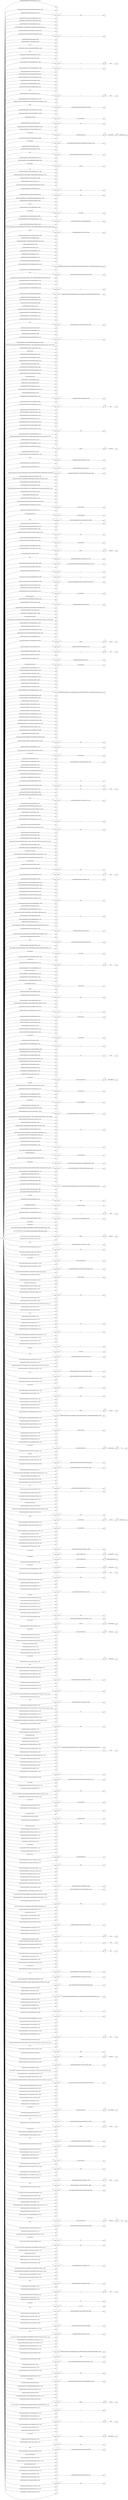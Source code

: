 digraph NFA {
  rankdir=LR;
  node [shape=circle, fontsize=10];
  __start [shape=point, label=""];
  __start -> 1;
  612 [label="612"];
  97 [label="97"];
  330 [label="330"];
  311 [label="311"];
  146 [label="146"];
  25 [label="25"];
  750 [label="750"];
  531 [label="531"];
  387 [label="387"];
  842 [label="842"];
  314 [label="314"];
  623 [label="623"];
  125 [label="125"];
  588 [label="588"];
  755 [label="755"];
  323 [label="323"];
  491 [label="491"];
  844 [label="844"];
  733 [label="733"];
  920 [label="920"];
  91 [label="91"];
  52 [label="52"];
  695 [label="695"];
  832 [label="832"];
  142 [label="142"];
  521 [label="521"];
  691 [label="691"];
  712 [label="712"];
  493 [label="493"];
  806 [label="806"];
  603 [label="603"];
  267 [label="267"];
  768 [label="768"];
  753 [label="753"];
  365 [label="365"];
  75 [label="75"];
  877 [label="877"];
  534 [label="534"];
  686 [label="686"];
  384 [label="384"];
  907 [label="907"];
  587 [label="587"];
  722 [label="722"];
  8 [label="8"];
  451 [label="451"];
  621 [label="621"];
  208 [label="208"];
  225 [label="225"];
  677 [label="677"];
  910 [label="910"];
  805 [label="805"];
  288 [label="288"];
  148 [label="148"];
  599 [label="599"];
  791 [label="791"];
  381 [label="381"];
  303 [label="303"];
  873 [label="873"];
  456 [label="456"];
  409 [label="409"];
  484 [label="484"];
  780 [label="780"];
  878 [label="878"];
  690 [label="690"];
  556 [label="556"];
  709 [label="709"];
  440 [label="440"];
  53 [label="53"];
  212 [label="212"];
  566 [label="566"];
  169 [label="169"];
  573 [label="573"];
  325 [label="325"];
  843 [label="843"];
  410 [label="410"];
  837 [label="837"];
  336 [label="336"];
  625 [label="625"];
  350 [label="350"];
  43 [label="43"];
  670 [label="670"];
  867 [label="867"];
  668 [label="668"];
  800 [label="800"];
  432 [label="432"];
  685 [label="685"];
  327 [label="327"];
  346 [label="346"];
  366 [label="366"];
  264 [label="264"];
  525 [label="525"];
  18 [label="18"];
  307 [label="307"];
  355 [label="355"];
  178 [label="178"];
  627 [label="627"];
  757 [label="757"];
  884 [label="884"];
  258 [label="258"];
  167 [label="167"];
  727 [label="727"];
  698 [label="698"];
  897 [label="897"];
  760 [label="760"];
  348 [label="348"];
  117 [label="117"];
  173 [label="173"];
  495 [label="495"];
  56 [label="56"];
  468 [label="468"];
  602 [label="602"];
  492 [label="492"];
  300 [label="300"];
  869 [label="869"];
  662 [label="662"];
  814 [label="814"];
  231 [label="231"];
  367 [label="367"];
  162 [label="162"];
  404 [label="404"];
  136 [label="136"];
  352 [label="352"];
  628 [label="628"];
  899 [label="899"];
  399 [label="399"];
  31 [label="31"];
  368 [label="368"];
  764 [label="764"];
  257 [label="257"];
  177 [label="177"];
  48 [label="48"];
  632 [label="632"];
  512 [label="512"];
  452 [label="452"];
  852 [label="852"];
  772 [label="772"];
  30 [label="30"];
  443 [label="443"];
  407 [label="407"];
  299 [label="299"];
  293 [label="293"];
  644 [label="644"];
  807 [label="807"];
  65 [label="65"];
  170 [label="170"];
  344 [label="344"];
  568 [label="568"];
  549 [label="549"];
  111 [label="111"];
  589 [label="589"];
  107 [label="107"];
  487 [label="487"];
  682 [label="682"];
  374 [label="374"];
  211 [label="211"];
  439 [label="439"];
  661 [label="661"];
  95 [label="95"];
  159 [label="159"];
  262 [label="262"];
  397 [label="397"];
  721 [label="721"];
  890 [label="890"];
  4 [label="4"];
  497 [label="497"];
  471 [label="471"];
  659 [label="659"];
  705 [label="705"];
  818 [label="818"];
  360 [label="360"];
  533 [label="533"];
  237 [label="237"];
  827 [label="827"];
  383 [label="383"];
  363 [label="363"];
  476 [label="476"];
  376 [label="376"];
  200 [label="200"];
  633 [label="633"];
  371 [label="371"];
  127 [label="127"];
  840 [label="840"];
  131 [label="131"];
  278 [label="278"];
  560 [label="560"];
  622 [label="622"];
  138 [label="138"];
  14 [label="14"];
  896 [label="896"];
  415 [label="415"];
  83 [label="83"];
  692 [label="692"];
  752 [label="752"];
  716 [label="716"];
  41 [label="41"];
  263 [label="263"];
  600 [label="600"];
  658 [label="658"];
  838 [label="838"];
  101 [label="101"];
  82 [label="82"];
  431 [label="431"];
  616 [label="616"];
  291 [label="291"];
  666 [label="666"];
  747 [label="747"];
  898 [label="898"];
  482 [label="482"];
  122 [label="122"];
  72 [label="72"];
  322 [label="322"];
  345 [label="345"];
  155 [label="155"];
  617 [label="617"];
  653 [label="653"];
  393 [label="393"];
  181 [label="181"];
  435 [label="435"];
  121 [label="121"];
  21 [label="21"];
  229 [label="229"];
  279 [label="279"];
  192 [label="192"];
  296 [label="296"];
  180 [label="180"];
  713 [label="713"];
  152 [label="152"];
  567 [label="567"];
  730 [label="730"];
  872 [label="872"];
  858 [label="858"];
  500 [label="500"];
  524 [label="524"];
  218 [label="218"];
  185 [label="185"];
  513 [label="513"];
  256 [label="256"];
  776 [label="776"];
  411 [label="411"];
  428 [label="428"];
  619 [label="619"];
  641 [label="641"];
  351 [label="351"];
  283 [label="283"];
  305 [label="305"];
  11 [label="11"];
  12 [label="12"];
  470 [label="470"];
  335 [label="335"];
  113 [label="113"];
  139 [label="139"];
  748 [label="748"];
  551 [label="551"];
  683 [label="683"];
  629 [label="629"];
  182 [label="182"];
  688 [label="688"];
  501 [label="501"];
  441 [label="441"];
  643 [label="643"];
  608 [label="608"];
  681 [label="681"];
  160 [label="160"];
  535 [label="535"];
  590 [label="590"];
  664 [label="664"];
  591 [label="591"];
  260 [label="260"];
  579 [label="579"];
  203 [label="203"];
  375 [label="375"];
  195 [label="195"];
  100 [label="100"];
  106 [label="106"];
  391 [label="391"];
  80 [label="80"];
  402 [label="402"];
  356 [label="356"];
  390 [label="390"];
  831 [label="831"];
  282 [label="282"];
  543 [label="543"];
  478 [label="478"];
  395 [label="395"];
  694 [label="694"];
  328 [label="328"];
  508 [label="508"];
  102 [label="102"];
  58 [label="58"];
  265 [label="265"];
  726 [label="726"];
  76 [label="76"];
  198 [label="198"];
  249 [label="249"];
  562 [label="562"];
  183 [label="183"];
  134 [label="134"];
  223 [label="223"];
  917 [label="917"];
  310 [label="310"];
  227 [label="227"];
  40 [label="40"];
  475 [label="475"];
  615 [label="615"];
  687 [label="687"];
  112 [label="112"];
  561 [label="561"];
  537 [label="537"];
  887 [label="887"];
  542 [label="542"];
  649 [label="649"];
  184 [label="184"];
  377 [label="377"];
  61 [label="61"];
  859 [label="859"];
  385 [label="385"];
  850 [label="850"];
  578 [label="578"];
  845 [label="845"];
  216 [label="216"];
  46 [label="46"];
  110 [label="110"];
  706 [label="706"];
  275 [label="275"];
  656 [label="656"];
  153 [label="153"];
  674 [label="674"];
  626 [label="626"];
  906 [label="906"];
  242 [label="242"];
  639 [label="639"];
  413 [label="413"];
  44 [label="44"];
  140 [label="140"];
  171 [label="171"];
  465 [label="465"];
  505 [label="505"];
  215 [label="215"];
  37 [label="37"];
  427 [label="427"];
  696 [label="696"];
  916 [label="916"];
  333 [label="333"];
  188 [label="188"];
  306 [label="306"];
  273 [label="273"];
  34 [label="34"];
  729 [label="729"];
  905 [label="905"];
  507 [label="507"];
  741 [label="741"];
  833 [label="833"];
  710 [label="710"];
  853 [label="853"];
  620 [label="620"];
  164 [label="164"];
  580 [label="580"];
  855 [label="855"];
  775 [label="775"];
  20 [label="20"];
  538 [label="538"];
  912 [label="912"];
  503 [label="503"];
  464 [label="464"];
  10 [label="10"];
  879 [label="879"];
  714 [label="714"];
  205 [label="205"];
  546 [label="546"];
  522 [label="522"];
  190 [label="190"];
  150 [label="150"];
  515 [label="515"];
  255 [label="255"];
  634 [label="634"];
  469 [label="469"];
  269 [label="269"];
  506 [label="506"];
  673 [label="673"];
  199 [label="199"];
  796 [label="796"];
  770 [label="770"];
  870 [label="870"];
  69 [label="69"];
  835 [label="835"];
  736 [label="736"];
  221 [label="221"];
  488 [label="488"];
  7 [label="7"];
  541 [label="541"];
  866 [label="866"];
  532 [label="532"];
  196 [label="196"];
  420 [label="420"];
  429 [label="429"];
  430 [label="430"];
  586 [label="586"];
  719 [label="719"];
  864 [label="864"];
  509 [label="509"];
  204 [label="204"];
  766 [label="766"];
  89 [label="89"];
  816 [label="816"];
  882 [label="882"];
  669 [label="669"];
  84 [label="84"];
  433 [label="433"];
  648 [label="648"];
  233 [label="233"];
  24 [label="24"];
  259 [label="259"];
  201 [label="201"];
  655 [label="655"];
  331 [label="331"];
  630 [label="630"];
  466 [label="466"];
  645 [label="645"];
  389 [label="389"];
  584 [label="584"];
  36 [label="36"];
  868 [label="868"];
  55 [label="55"];
  141 [label="141"];
  342 [label="342"];
  461 [label="461"];
  767 [label="767"];
  725 [label="725"];
  811 [label="811"];
  3 [label="3"];
  149 [label="149"];
  793 [label="793"];
  272 [label="272"];
  489 [label="489"];
  455 [label="455"];
  324 [label="324"];
  514 [label="514"];
  292 [label="292"];
  585 [label="585"];
  762 [label="762"];
  92 [label="92"];
  129 [label="129"];
  919 [label="919"];
  220 [label="220"];
  862 [label="862"];
  6 [label="6"];
  502 [label="502"];
  638 [label="638"];
  700 [label="700"];
  707 [label="707"];
  758 [label="758"];
  779 [label="779"];
  285 [label="285"];
  854 [label="854"];
  32 [label="32"];
  558 [label="558"];
  447 [label="447"];
  329 [label="329"];
  913 [label="913"];
  115 [label="115"];
  68 [label="68"];
  731 [label="731"];
  797 [label="797"];
  357 [label="357"];
  186 [label="186"];
  483 [label="483"];
  740 [label="740"];
  194 [label="194"];
  453 [label="453"];
  784 [label="784"];
  594 [label="594"];
  856 [label="856"];
  711 [label="711"];
  751 [label="751"];
  271 [label="271"];
  647 [label="647"];
  13 [label="13"];
  128 [label="128"];
  166 [label="166"];
  380 [label="380"];
  96 [label="96"];
  210 [label="210"];
  545 [label="545"];
  593 [label="593"];
  902 [label="902"];
  326 [label="326"];
  642 [label="642"];
  87 [label="87"];
  810 [label="810"];
  235 [label="235"];
  480 [label="480"];
  704 [label="704"];
  294 [label="294"];
  191 [label="191"];
  143 [label="143"];
  539 [label="539"];
  151 [label="151"];
  849 [label="849"];
  863 [label="863"];
  137 [label="137"];
  144 [label="144"];
  798 [label="798"];
  378 [label="378"];
  637 [label="637"];
  302 [label="302"];
  915 [label="915"];
  582 [label="582"];
  104 [label="104"];
  248 [label="248"];
  829 [label="829"];
  47 [label="47"];
  174 [label="174"];
  530 [label="530"];
  209 [label="209"];
  214 [label="214"];
  792 [label="792"];
  667 [label="667"];
  834 [label="834"];
  613 [label="613"];
  885 [label="885"];
  187 [label="187"];
  918 [label="918"];
  287 [label="287"];
  99 [label="99"];
  460 [label="460"];
  517 [label="517"];
  42 [label="42"];
  601 [label="601"];
  250 [label="250"];
  527 [label="527"];
  569 [label="569"];
  290 [label="290"];
  238 [label="238"];
  334 [label="334"];
  361 [label="361"];
  581 [label="581"];
  812 [label="812"];
  316 [label="316"];
  86 [label="86"];
  881 [label="881"];
  583 [label="583"];
  105 [label="105"];
  118 [label="118"];
  15 [label="15"];
  672 [label="672"];
  35 [label="35"];
  45 [label="45"];
  108 [label="108"];
  67 [label="67"];
  684 [label="684"];
  251 [label="251"];
  886 [label="886"];
  64 [label="64"];
  421 [label="421"];
  771 [label="771"];
  90 [label="90"];
  228 [label="228"];
  27 [label="27"];
  286 [label="286"];
  5 [label="5"];
  239 [label="239"];
  312 [label="312"];
  33 [label="33"];
  564 [label="564"];
  773 [label="773"];
  636 [label="636"];
  472 [label="472"];
  914 [label="914"];
  830 [label="830"];
  604 [label="604"];
  576 [label="576"];
  244 [label="244"];
  523 [label="523"];
  889 [label="889"];
  418 [label="418"];
  161 [label="161"];
  417 [label="417"];
  268 [label="268"];
  802 [label="802"];
  544 [label="544"];
  826 [label="826"];
  230 [label="230"];
  759 [label="759"];
  799 [label="799"];
  786 [label="786"];
  157 [label="157"];
  895 [label="895"];
  124 [label="124"];
  422 [label="422"];
  253 [label="253"];
  60 [label="60"];
  824 [label="824"];
  109 [label="109"];
  846 [label="846"];
  59 [label="59"];
  81 [label="81"];
  63 [label="63"];
  510 [label="510"];
  197 [label="197"];
  743 [label="743"];
  179 [label="179"];
  788 [label="788"];
  821 [label="821"];
  678 [label="678"];
  819 [label="819"];
  241 [label="241"];
  103 [label="103"];
  54 [label="54"];
  29 [label="29"];
  337 [label="337"];
  339 [label="339"];
  486 [label="486"];
  717 [label="717"];
  782 [label="782"];
  426 [label="426"];
  883 [label="883"];
  193 [label="193"];
  703 [label="703"];
  77 [label="77"];
  74 [label="74"];
  301 [label="301"];
  723 [label="723"];
  158 [label="158"];
  70 [label="70"];
  168 [label="168"];
  548 [label="548"];
  828 [label="828"];
  73 [label="73"];
  871 [label="871"];
  724 [label="724"];
  353 [label="353"];
  737 [label="737"];
  596 [label="596"];
  434 [label="434"];
  815 [label="815"];
  823 [label="823"];
  504 [label="504"];
  189 [label="189"];
  319 [label="319"];
  372 [label="372"];
  646 [label="646"];
  2 [label="2"];
  309 [label="309"];
  261 [label="261"];
  463 [label="463"];
  295 [label="295"];
  78 [label="78"];
  663 [label="663"];
  386 [label="386"];
  145 [label="145"];
  50 [label="50"];
  398 [label="398"];
  304 [label="304"];
  565 [label="565"];
  519 [label="519"];
  485 [label="485"];
  900 [label="900"];
  536 [label="536"];
  343 [label="343"];
  746 [label="746"];
  553 [label="553"];
  652 [label="652"];
  734 [label="734"];
  839 [label="839"];
  738 [label="738"];
  526 [label="526"];
  777 [label="777"];
  19 [label="19"];
  222 [label="222"];
  22 [label="22"];
  610 [label="610"];
  114 [label="114"];
  354 [label="354"];
  783 [label="783"];
  318 [label="318"];
  219 [label="219"];
  765 [label="765"];
  778 [label="778"];
  133 [label="133"];
  88 [label="88"];
  763 [label="763"];
  774 [label="774"];
  813 [label="813"];
  26 [label="26"];
  550 [label="550"];
  571 [label="571"];
  650 [label="650"];
  592 [label="592"];
  744 [label="744"];
  728 [label="728"];
  665 [label="665"];
  240 [label="240"];
  458 [label="458"];
  715 [label="715"];
  624 [label="624"];
  38 [label="38"];
  555 [label="555"];
  1 [label="1"];
  123 [label="123"];
  739 [label="739"];
  557 [label="557"];
  595 [label="595"];
  857 [label="857"];
  444 [label="444"];
  234 [label="234"];
  481 [label="481"];
  529 [label="529"];
  85 [label="85"];
  172 [label="172"];
  614 [label="614"];
  414 [label="414"];
  364 [label="364"];
  761 [label="761"];
  340 [label="340"];
  891 [label="891"];
  598 [label="598"];
  689 [label="689"];
  769 [label="769"];
  62 [label="62"];
  781 [label="781"];
  445 [label="445"];
  379 [label="379"];
  79 [label="79"];
  406 [label="406"];
  618 [label="618"];
  660 [label="660"];
  490 [label="490"];
  597 [label="597"];
  851 [label="851"];
  516 [label="516"];
  467 [label="467"];
  436 [label="436"];
  836 [label="836"];
  875 [label="875"];
  631 [label="631"];
  321 [label="321"];
  243 [label="243"];
  540 [label="540"];
  605 [label="605"];
  297 [label="297"];
  245 [label="245"];
  217 [label="217"];
  252 [label="252"];
  401 [label="401"];
  449 [label="449"];
  349 [label="349"];
  116 [label="116"];
  57 [label="57"];
  635 [label="635"];
  640 [label="640"];
  246 [label="246"];
  679 [label="679"];
  756 [label="756"];
  528 [label="528"];
  874 [label="874"];
  893 [label="893"];
  207 [label="207"];
  720 [label="720"];
  701 [label="701"];
  860 [label="860"];
  735 [label="735"];
  274 [label="274"];
  284 [label="284"];
  408 [label="408"];
  651 [label="651"];
  732 [label="732"];
  742 [label="742"];
  575 [label="575"];
  749 [label="749"];
  126 [label="126"];
  226 [label="226"];
  498 [label="498"];
  94 [label="94"];
  708 [label="708"];
  457 [label="457"];
  606 [label="606"];
  289 [label="289"];
  699 [label="699"];
  308 [label="308"];
  908 [label="908"];
  494 [label="494"];
  809 [label="809"];
  156 [label="156"];
  338 [label="338"];
  718 [label="718"];
  572 [label="572"];
  820 [label="820"];
  861 [label="861"];
  450 [label="450"];
  901 [label="901"];
  403 [label="403"];
  680 [label="680"];
  888 [label="888"];
  794 [label="794"];
  120 [label="120"];
  419 [label="419"];
  570 [label="570"];
  511 [label="511"];
  17 [label="17"];
  425 [label="425"];
  202 [label="202"];
  254 [label="254"];
  611 [label="611"];
  270 [label="270"];
  892 [label="892"];
  315 [label="315"];
  320 [label="320"];
  754 [label="754"];
  175 [label="175"];
  71 [label="71"];
  479 [label="479"];
  163 [label="163"];
  554 [label="554"];
  437 [label="437"];
  609 [label="609"];
  412 [label="412"];
  822 [label="822"];
  903 [label="903"];
  787 [label="787"];
  563 [label="563"];
  119 [label="119"];
  454 [label="454"];
  93 [label="93"];
  135 [label="135"];
  817 [label="817"];
  841 [label="841"];
  51 [label="51"];
  904 [label="904"];
  39 [label="39"];
  236 [label="236"];
  607 [label="607"];
  28 [label="28"];
  446 [label="446"];
  547 [label="547"];
  654 [label="654"];
  277 [label="277"];
  559 [label="559"];
  298 [label="298"];
  388 [label="388"];
  518 [label="518"];
  130 [label="130"];
  894 [label="894"];
  369 [label="369"];
  358 [label="358"];
  359 [label="359"];
  392 [label="392"];
  49 [label="49"];
  473 [label="473"];
  247 [label="247"];
  803 [label="803"];
  847 [label="847"];
  911 [label="911"];
  474 [label="474"];
  400 [label="400"];
  424 [label="424"];
  313 [label="313"];
  675 [label="675"];
  804 [label="804"];
  909 [label="909"];
  552 [label="552"];
  405 [label="405"];
  66 [label="66"];
  154 [label="154"];
  462 [label="462"];
  394 [label="394"];
  459 [label="459"];
  317 [label="317"];
  276 [label="276"];
  341 [label="341"];
  147 [label="147"];
  657 [label="657"];
  232 [label="232"];
  280 [label="280"];
  795 [label="795"];
  16 [label="16"];
  224 [label="224"];
  438 [label="438"];
  370 [label="370"];
  574 [label="574"];
  98 [label="98"];
  382 [label="382"];
  808 [label="808"];
  362 [label="362"];
  697 [label="697"];
  165 [label="165"];
  825 [label="825"];
  496 [label="496"];
  693 [label="693"];
  876 [label="876"];
  577 [label="577"];
  132 [label="132"];
  266 [label="266"];
  785 [label="785"];
  448 [label="448"];
  9 [label="9"];
  281 [label="281"];
  789 [label="789"];
  477 [label="477"];
  865 [label="865"];
  671 [label="671"];
  520 [label="520"];
  702 [label="702"];
  23 [label="23"];
  676 [label="676"];
  213 [label="213"];
  499 [label="499"];
  801 [label="801"];
  416 [label="416"];
  880 [label="880"];
  423 [label="423"];
  442 [label="442"];
  206 [label="206"];
  790 [label="790"];
  848 [label="848"];
  373 [label="373"];
  176 [label="176"];
  396 [label="396"];
  332 [label="332"];
  347 [label="347"];
  745 [label="745"];
  { node [shape=doublecircle]; 2 4 5 7 9 11 13 15 16 18 20 21 22 23 25 27 28 29 30 31 32 33 34 35 36 37 38 39 40 42 43 45 47 48 49 50 52 53 54 55 56 57 58 59 60 61 62 63 65 66 67 68 69 70 71 72 73 74 75 77 80 81 82 83 85 86 87 88 89 90 91 92 93 94 97 100 102 103 104 106 107 108 110 111 112 113 114 116 117 119 121 123 125 127 128 129 130 131 132 133 134 135 136 137 138 139 140 141 142 143 144 145 146 147 148 149 150 152 153 154 156 159 160 161 163 166 167 169 172 173 174 175 176 177 178 180 181 182 183 184 185 186 187 188 189 190 191 192 193 194 195 196 197 199 200 201 203 204 206 207 209 210 211 213 215 216 217 218 219 221 223 224 225 226 227 228 229 230 231 232 233 234 236 237 238 239 240 241 242 243 244 245 246 248 251 252 253 254 256 257 258 259 260 261 262 263 264 265 266 267 269 272 274 276 278 280 281 282 283 286 289 291 292 294 296 298 299 300 302 303 304 306 307 308 309 310 312 314 316 318 320 322 323 324 325 326 327 328 329 330 331 332 333 334 335 336 337 338 339 340 341 342 343 344 346 347 348 350 353 354 355 357 360 361 363 366 367 368 369 370 371 372 374 375 376 377 378 379 380 381 382 383 384 385 386 387 388 389 390 392 393 395 397 398 399 400 402 403 404 405 406 407 408 409 410 411 412 413 414 416 417 418 419 420 421 422 423 424 425 426 428 431 432 433 434 436 437 438 439 440 441 442 443 444 445 446 449 452 454 455 456 457 459 461 463 464 465 466 468 469 470 472 473 474 475 476 478 479 480 482 484 486 488 490 491 492 493 494 495 496 497 498 499 500 501 502 503 504 505 506 507 508 509 510 511 512 513 514 516 517 518 520 523 524 525 527 530 531 533 536 537 538 539 540 541 542 544 545 546 547 548 549 550 551 552 553 554 555 556 557 558 559 560 562 563 565 567 568 569 570 572 573 574 575 576 577 578 579 580 581 582 583 585 586 587 588 589 590 591 592 593 594 595 597 600 601 602 603 605 606 607 608 609 610 611 612 613 614 615 618 621 623 624 626 628 630 631 632 633 634 635 636 638 639 640 642 643 644 645 646 648 649 650 652 654 656 658 660 661 662 663 664 665 666 667 668 669 670 671 672 673 674 675 676 677 678 679 680 681 682 683 684 685 686 688 689 690 692 695 696 697 699 702 703 705 708 709 710 711 712 713 714 716 717 718 719 720 721 722 723 724 725 726 727 728 729 730 731 732 733 734 736 737 738 740 741 742 744 745 747 748 749 750 751 752 753 754 756 757 759 761 763 764 765 766 768 771 772 776 777 778 779 781 784 787 790 792 794 796 798 801 804 808 811 815 818 821 825 828 830 832 834 836 838 840 842 843 844 845 846 848 850 851 852 853 854 855 856 857 858 859 860 862 864 866 868 870 872 874 876 877 878 879 880 881 882 883 885 887 889 891 893 895 897 899 900 901 902 904 906 908 910 912 914 916 918 919 920 }
  1 -> 2 [label="#gw-desktop-herotator"];
  1 -> 3 [label="#gw-desktop-herotator"];
  3 -> 3 [label="*"];
  3 -> 4 [label=".a-carousel-viewport"];
  1 -> 5 [label="#gw-desktop-herotator.tall"];
  1 -> 6 [label="#gw-desktop-herotator.tall"];
  6 -> 6 [label="*"];
  6 -> 7 [label=".a-carousel-container"];
  1 -> 8 [label="#gw-desktop-herotator.tall"];
  8 -> 8 [label="*"];
  8 -> 9 [label=".a-carousel-controls"];
  1 -> 10 [label="#gw-desktop-herotator.tall"];
  10 -> 10 [label="*"];
  10 -> 11 [label=".a-carousel-left"];
  1 -> 12 [label="#gw-desktop-herotator.tall"];
  12 -> 12 [label="*"];
  12 -> 13 [label=".a-carousel-right"];
  1 -> 14 [label="#gw-desktop-herotator.tall"];
  14 -> 14 [label="*"];
  14 -> 15 [label=".a-carousel-viewport"];
  1 -> 16 [label="#gw-desktop-herotator.tall.single-slide-hero"];
  1 -> 17 [label="#gw-desktop-herotator.tall.single-slide-hero"];
  17 -> 17 [label="*"];
  17 -> 18 [label=".a-carousel-controls"];
  1 -> 19 [label="#gw-desktop-herotator.tall.single-slide-hero"];
  19 -> 19 [label="*"];
  19 -> 20 [label=".a-carousel-viewport"];
  1 -> 21 [label="#icp-touch-link-cop"];
  1 -> 22 [label="#icp-touch-link-country"];
  1 -> 23 [label="#icp-touch-link-language"];
  1 -> 24 [label="#nav-flyout-ewc"];
  24 -> 24 [label="*"];
  24 -> 25 [label=".nav-flyout-buffer-left"];
  1 -> 26 [label="#nav-flyout-ewc"];
  26 -> 26 [label="*"];
  26 -> 27 [label=".nav-flyout-buffer-right"];
  1 -> 28 [label="-webkit-media-controls-panel"];
  1 -> 29 [label="-webkit-media-controls-panel-container"];
  1 -> 30 [label="-webkit-media-controls-start-playback-button"];
  1 -> 31 [label="-webkit-scrollbar"];
  1 -> 32 [label="._ameyal-product-shoveler_energy-efficiency_energy-efficiency-badge-data-sheet-label-container__2iei2"];
  1 -> 33 [label="._ameyal-product-shoveler_energy-efficiency_energy-efficiency-badge-data-sheet-label__3b6x3"];
  1 -> 34 [label="._ameyal-product-shoveler_energy-efficiency_energy-efficiency-badge-rating-2021__2q_3p"];
  1 -> 35 [label="._ameyal-product-shoveler_energy-efficiency_energy-efficiency-badge-rating-sign__1ronk"];
  1 -> 36 [label="._ameyal-product-shoveler_energy-efficiency_energy-efficiency-badge-rating__3_0en"];
  1 -> 37 [label="._ameyal-product-shoveler_energy-efficiency_energy-efficiency-badge-shape__1icjy"];
  1 -> 38 [label="._ameyal-product-shoveler_energy-efficiency_energy-efficiency-badge-standard__28gp8"];
  1 -> 39 [label="._ameyal-product-shoveler_energy-efficiency_energy-efficiency-container__1pkva"];
  1 -> 40 [label="._ameyal-product-shoveler_image_asin-container-white-box__qwmgo"];
  1 -> 41 [label="._ameyal-product-shoveler_image_asin-container-white-box__qwmgo"];
  41 -> 41 [label="*"];
  41 -> 42 [label="img"];
  1 -> 43 [label="._ameyal-product-shoveler_image_asin-container__2jycm"];
  1 -> 44 [label="._ameyal-product-shoveler_image_asin-container__2jycm"];
  44 -> 44 [label="*"];
  44 -> 45 [label="img"];
  1 -> 46 [label="._ameyal-product-shoveler_image_base-padding__2zxn3"];
  46 -> 46 [label="*"];
  46 -> 47 [label="img"];
  1 -> 48 [label="._ameyal-product-shoveler_image_force-square__yjzpk"];
  1 -> 49 [label="._ameyal-product-shoveler_image_override-square__2e4zf"];
  1 -> 50 [label="._ameyal-product-shoveler_image_round-corners__2y_fs"];
  1 -> 51 [label="._ameyal-product-shoveler_image_small-padding__15rrh"];
  51 -> 51 [label="*"];
  51 -> 52 [label="img"];
  1 -> 53 [label="._ameyal-product-shoveler_style_ad-feedback-loading-spinnner-rtl__2booy"];
  1 -> 54 [label="._ameyal-product-shoveler_style_ad-feedback-loading-spinnner__1nmzw"];
  1 -> 55 [label="._ameyal-product-shoveler_style_ad-feedback-primary-link__2bizi"];
  1 -> 56 [label="._ameyal-product-shoveler_style_ad-feedback-sprite-mobile__2_rj8"];
  1 -> 57 [label="._ameyal-product-shoveler_style_ad-feedback-sprite__28uwb"];
  1 -> 58 [label="._ameyal-product-shoveler_style_ad-feedback-text-desktop__q3xp_"];
  1 -> 59 [label="._ameyal-product-shoveler_style_ad-feedback-text__2hjq9"];
  1 -> 60 [label="._ameyal-product-shoveler_style_apexbadgelabel__2-vye"];
  1 -> 61 [label="._ameyal-product-shoveler_style_apexbadgemessage__1thvd"];
  1 -> 62 [label="._ameyal-product-shoveler_style_aspect-button-group__1lqug"];
  1 -> 63 [label="._ameyal-product-shoveler_style_aspect-button__7ch_e"];
  1 -> 64 [label="._ameyal-product-shoveler_style_aspect-button__7ch_e"];
  64 -> 65 [label="svg"];
  1 -> 66 [label="._ameyal-product-shoveler_style_aspect-ratio-1236x1080__3aezl"];
  1 -> 67 [label="._ameyal-product-shoveler_style_aspect-ratio-15x3__1h649"];
  1 -> 68 [label="._ameyal-product-shoveler_style_aspect-ratio-16x9__cbpv8"];
  1 -> 69 [label="._ameyal-product-shoveler_style_aspect-ratio-4x3__3bewi"];
  1 -> 70 [label="._ameyal-product-shoveler_style_aspect-ratio-5x8__2ianz"];
  1 -> 71 [label="._ameyal-product-shoveler_style_aspect-ratio-dynamic-60vh__3n5g_"];
  1 -> 72 [label="._ameyal-product-shoveler_style_aspect-ratio-fill__2zjfb"];
  1 -> 73 [label="._ameyal-product-shoveler_style_aspect-text__s4pu1"];
  1 -> 74 [label="._ameyal-product-shoveler_style_autoplay-span__2cmfc"];
  1 -> 75 [label="._ameyal-product-shoveler_style_badge-container__20aj2"];
  1 -> 76 [label="._ameyal-product-shoveler_style_badge-container__20aj2"];
  76 -> 77 [label="div"];
  1 -> 78 [label="._ameyal-product-shoveler_style_badge-container__20aj2"];
  78 -> 79 [label="div"];
  79 -> 80 [label="span"];
  1 -> 81 [label="._ameyal-product-shoveler_style_badgelabel__pj5rc"];
  1 -> 82 [label="._ameyal-product-shoveler_style_badgemessage__2dtw7"];
  1 -> 83 [label="._ameyal-product-shoveler_style_carouselcontainer__3n7m1"];
  1 -> 84 [label="._ameyal-product-shoveler_style_carouselcontainer__3n7m1"];
  84 -> 84 [label="*"];
  84 -> 85 [label="li.a-carousel-card"];
  1 -> 86 [label="._ameyal-product-shoveler_style_close-icon-wrapper__1zvdc"];
  1 -> 87 [label="._ameyal-product-shoveler_style_close-icon__2rjs3"];
  1 -> 88 [label="._ameyal-product-shoveler_style_close-text__2-gwn"];
  1 -> 89 [label="._ameyal-product-shoveler_style_cta-link__2xo74"];
  1 -> 90 [label="._ameyal-product-shoveler_style_desktop-close-button__1il_p"];
  1 -> 91 [label="._ameyal-product-shoveler_style_displaycount__1mvut"];
  1 -> 92 [label="._ameyal-product-shoveler_style_empty-footer__2d59h"];
  1 -> 93 [label="._ameyal-product-shoveler_style_five-pack__1-tql"];
  1 -> 94 [label="._ameyal-product-shoveler_style_fluid-lazy-video__finms"];
  1 -> 95 [label="._ameyal-product-shoveler_style_fluid-lazy-video__finms"];
  95 -> 95 [label="*"];
  95 -> 96 [label=".video-js"];
  96 -> 96 [label="*"];
  96 -> 97 [label=".vjs-poster"];
  1 -> 98 [label="._ameyal-product-shoveler_style_fluid-lazy-video__finms"];
  98 -> 98 [label="*"];
  98 -> 99 [label=".video-js"];
  99 -> 99 [label="*"];
  99 -> 100 [label=".vjs-tech"];
  1 -> 101 [label="._ameyal-product-shoveler_style_fluid-lazy-video__finms"];
  101 -> 101 [label="*"];
  101 -> 102 [label=".video-js.vjs-fluid"];
  1 -> 103 [label="._ameyal-product-shoveler_style_four-pack__1ufgr"];
  1 -> 104 [label="._ameyal-product-shoveler_style_gw-hero-close-button__3svyz"];
  1 -> 105 [label="._ameyal-product-shoveler_style_gw-hero-close-button__3svyz"];
  105 -> 105 [label="*"];
  105 -> 106 [label="._ameyal-product-shoveler_style_close-black-icon__3hkbe"];
  1 -> 107 [label="._ameyal-product-shoveler_style_gwm-link-footer__3of47"];
  1 -> 108 [label="._ameyal-product-shoveler_style_haulribbon__3vzni"];
  1 -> 109 [label="._ameyal-product-shoveler_style_haulribbon__3vzni"];
  109 -> 109 [label="*"];
  109 -> 110 [label="._ameyal-product-shoveler_style_logo__15d-3"];
  1 -> 111 [label="._ameyal-product-shoveler_style_header-icon__2cuvv"];
  1 -> 112 [label="._ameyal-product-shoveler_style_header-link__cuhok"];
  1 -> 113 [label="._ameyal-product-shoveler_style_header__1vgdj"];
  1 -> 114 [label="._ameyal-product-shoveler_style_image-container__2oiza"];
  1 -> 115 [label="._ameyal-product-shoveler_style_image-container__2oiza"];
  115 -> 115 [label="*"];
  115 -> 116 [label="img"];
  1 -> 117 [label="._ameyal-product-shoveler_style_inlineerrordetails__1nbx-"];
  1 -> 118 [label="._ameyal-product-shoveler_style_lazy-loaded-video__3m5dg"];
  118 -> 118 [label="*"];
  118 -> 119 [label="._ameyal-product-shoveler_style_cover-cta-link__2hkjp"];
  1 -> 120 [label="._ameyal-product-shoveler_style_lazy-loaded-video__3m5dg"];
  120 -> 120 [label="*"];
  120 -> 121 [label="img._ameyal-product-shoveler_style_cover-portrait-image__2lhzl"];
  1 -> 122 [label="._ameyal-product-shoveler_style_lazy-loaded-video__3m5dg"];
  122 -> 122 [label="*"];
  122 -> 123 [label="img._ameyal-product-shoveler_style_dynamic-portrait-image__1wrzd"];
  1 -> 124 [label="._ameyal-product-shoveler_style_lazy-loaded-video__3m5dg"];
  124 -> 124 [label="*"];
  124 -> 125 [label="video"];
  1 -> 126 [label="._ameyal-product-shoveler_style_lazy-loaded-video__3m5dg._ameyal-product-shoveler_style_fluid-lazy-video__finms"];
  126 -> 126 [label="*"];
  126 -> 127 [label="img._ameyal-product-shoveler_style_fluid-landscape-image__te6pt"];
  1 -> 128 [label="._ameyal-product-shoveler_style_logogap__nknz9"];
  1 -> 129 [label="._ameyal-product-shoveler_style_logorectangle__1vjwu"];
  1 -> 130 [label="._ameyal-product-shoveler_style_logosquarecontainer__3paoc"];
  1 -> 131 [label="._ameyal-product-shoveler_style_logosquare__3nzyi"];
  1 -> 132 [label="._ameyal-product-shoveler_style_logo__2zq-n"];
  1 -> 133 [label="._ameyal-product-shoveler_style_mixed-button__2og-m"];
  1 -> 134 [label="._ameyal-product-shoveler_style_mobile-close-button__3pb07"];
  1 -> 135 [label="._ameyal-product-shoveler_style_mobile-double-border-link-focus__1oz9p"];
  1 -> 136 [label="._ameyal-product-shoveler_style_mobile-double-border-link-focus__1oz9p._ameyal-product-shoveler_style_focus-visible__3hkmx"];
  1 -> 137 [label="._ameyal-product-shoveler_style_mosaic-card-body__1hmts"];
  1 -> 138 [label="._ameyal-product-shoveler_style_mosaic-card__1c-_r"];
  1 -> 139 [label="._ameyal-product-shoveler_style_negative-button__1dvqz"];
  1 -> 140 [label="._ameyal-product-shoveler_style_negativemarginadjust__1nqu9"];
  1 -> 141 [label="._ameyal-product-shoveler_style_onelinetruncation__2wwse"];
  1 -> 142 [label="._ameyal-product-shoveler_style_overlay__3sx3u"];
  1 -> 143 [label="._ameyal-product-shoveler_style_positive-button__3uoc3"];
  1 -> 144 [label="._ameyal-product-shoveler_style_poster-image__1w0ya"];
  1 -> 145 [label="._ameyal-product-shoveler_style_smarttext__ubpew"];
  1 -> 146 [label="._ameyal-product-shoveler_style_spcsrftreatment__-hwvo"];
  1 -> 147 [label="._ameyal-product-shoveler_style_spacer__7pyg3"];
  1 -> 148 [label="._ameyal-product-shoveler_style_stacking-context__3pbqe"];
  1 -> 149 [label="._ameyal-product-shoveler_style_theming-background-override__1hfzj"];
  1 -> 150 [label="._ameyal-product-shoveler_style_theming-text-color__2f7xc"];
  1 -> 151 [label="._ameyal-product-shoveler_style_theming-text-color__2f7xc"];
  151 -> 151 [label="*"];
  151 -> 152 [label="a"];
  1 -> 153 [label="._ameyal-product-shoveler_style_themingtextcolorwhite__1zryo"];
  1 -> 154 [label="._ameyal-product-shoveler_style_themingtextcolor__1ykkf"];
  1 -> 155 [label="._ameyal-product-shoveler_style_themingtextcolor__1ykkf"];
  155 -> 155 [label="*"];
  155 -> 156 [label="a"];
  1 -> 157 [label="._ameyal-product-shoveler_style_themingtextcolor__1ykkf"];
  157 -> 157 [label="*"];
  157 -> 158 [label="a"];
  158 -> 158 [label="*"];
  158 -> 159 [label="span"];
  1 -> 160 [label="._ameyal-product-shoveler_style_themingtextcolor__1oqsi"];
  1 -> 161 [label="._ameyal-product-shoveler_style_themingtextcolor__2lcvl"];
  1 -> 162 [label="._ameyal-product-shoveler_style_themingtextcolor__2lcvl"];
  162 -> 162 [label="*"];
  162 -> 163 [label="a"];
  1 -> 164 [label="._ameyal-product-shoveler_style_themingtextcolor__2lcvl"];
  164 -> 164 [label="*"];
  164 -> 165 [label="a"];
  165 -> 165 [label="*"];
  165 -> 166 [label="span"];
  1 -> 167 [label="._ameyal-product-shoveler_style_themingtextcolor__lrzuc"];
  1 -> 168 [label="._ameyal-product-shoveler_style_themingtextcolor__lrzuc"];
  168 -> 168 [label="*"];
  168 -> 169 [label="a"];
  1 -> 170 [label="._ameyal-product-shoveler_style_themingtextcolor__lrzuc"];
  170 -> 170 [label="*"];
  170 -> 171 [label="a"];
  171 -> 171 [label="*"];
  171 -> 172 [label="span"];
  1 -> 173 [label="._ameyal-product-shoveler_style_three-pack__5s3hp"];
  1 -> 174 [label="._ameyal-product-shoveler_style_threelinetruncation__ukujj"];
  1 -> 175 [label="._ameyal-product-shoveler_style_tile-container__1qgav"];
  1 -> 176 [label="._ameyal-product-shoveler_style_tile-grid__qmxny"];
  1 -> 177 [label="._ameyal-product-shoveler_style_tile-link__38lta"];
  1 -> 178 [label="._ameyal-product-shoveler_style_tile-theming__3eeyj"];
  1 -> 179 [label="._ameyal-product-shoveler_style_tile-theming__3eeyj"];
  179 -> 180 [label="._ameyal-product-shoveler_style_image-container__2oiza"];
  1 -> 181 [label="._ameyal-product-shoveler_style_truncation__x9-69"];
  1 -> 182 [label="._ameyal-product-shoveler_style_twolinetruncation__16tlv"];
  1 -> 183 [label="._ameyal-product-shoveler_style_video-container__1hks1"];
  1 -> 184 [label="._ameyal-product-shoveler_style_video-container__1hks1._ameyal-product-shoveler_style_show-video__xx4wm"];
  1 -> 185 [label="._ameyal-product-shoveler_style_wd-backdrop-data__1znxg"];
  1 -> 186 [label="._ameyal-product-shoveler_style_wd-card-link-focus__sm6xn"];
  1 -> 187 [label="._ameyal-product-shoveler_style_wdheader__edrev"];
  1 -> 188 [label="._cropped-image-link_energy-efficiency_energy-efficiency-badge-data-sheet-label-container__2iei2"];
  1 -> 189 [label="._cropped-image-link_energy-efficiency_energy-efficiency-badge-data-sheet-label__3b6x3"];
  1 -> 190 [label="._cropped-image-link_energy-efficiency_energy-efficiency-badge-rating-2021__2q_3p"];
  1 -> 191 [label="._cropped-image-link_energy-efficiency_energy-efficiency-badge-rating-sign__1ronk"];
  1 -> 192 [label="._cropped-image-link_energy-efficiency_energy-efficiency-badge-rating__3_0en"];
  1 -> 193 [label="._cropped-image-link_energy-efficiency_energy-efficiency-badge-shape__1icjy"];
  1 -> 194 [label="._cropped-image-link_energy-efficiency_energy-efficiency-badge-standard__28gp8"];
  1 -> 195 [label="._cropped-image-link_energy-efficiency_energy-efficiency-container__1pkva"];
  1 -> 196 [label="._cropped-image-link_image_asin-container-full-height__moklf"];
  1 -> 197 [label="._cropped-image-link_image_asin-container-white-box__3stwp"];
  1 -> 198 [label="._cropped-image-link_image_asin-container-white-box__3stwp"];
  198 -> 198 [label="*"];
  198 -> 199 [label="img"];
  1 -> 200 [label="._cropped-image-link_image_asin-container-white-box__3stwp._cropped-image-link_image_reduce-image-height__23dy8"];
  1 -> 201 [label="._cropped-image-link_image_asin-container-white-box__qwmgo"];
  1 -> 202 [label="._cropped-image-link_image_asin-container-white-box__qwmgo"];
  202 -> 202 [label="*"];
  202 -> 203 [label="img"];
  1 -> 204 [label="._cropped-image-link_image_asin-container__2jycm"];
  1 -> 205 [label="._cropped-image-link_image_asin-container__2jycm"];
  205 -> 205 [label="*"];
  205 -> 206 [label="img"];
  1 -> 207 [label="._cropped-image-link_image_asin-container__lry5p"];
  1 -> 208 [label="._cropped-image-link_image_asin-container__lry5p"];
  208 -> 208 [label="*"];
  208 -> 209 [label="img"];
  1 -> 210 [label="._cropped-image-link_image_asin-container__lry5p._cropped-image-link_image_border-radius-top-only__2tz_o"];
  1 -> 211 [label="._cropped-image-link_image_asin-container__lry5p._cropped-image-link_image_reduce-image-height__23dy8"];
  1 -> 212 [label="._cropped-image-link_image_base-padding__2zxn3"];
  212 -> 212 [label="*"];
  212 -> 213 [label="img"];
  1 -> 214 [label="._cropped-image-link_image_base-padding__mne_u"];
  214 -> 214 [label="*"];
  214 -> 215 [label="img"];
  1 -> 216 [label="._cropped-image-link_image_force-square__yjzpk"];
  1 -> 217 [label="._cropped-image-link_image_override-square__2e4zf"];
  1 -> 218 [label="._cropped-image-link_image_round-corners__22iow"];
  1 -> 219 [label="._cropped-image-link_image_round-corners__2y_fs"];
  1 -> 220 [label="._cropped-image-link_image_small-padding__15rrh"];
  220 -> 220 [label="*"];
  220 -> 221 [label="img"];
  1 -> 222 [label="._cropped-image-link_image_small-padding__3zjs-"];
  222 -> 222 [label="*"];
  222 -> 223 [label="img"];
  1 -> 224 [label="._cropped-image-link_style_ad-feedback-loading-spinnner-rtl__2booy"];
  1 -> 225 [label="._cropped-image-link_style_ad-feedback-loading-spinnner__1nmzw"];
  1 -> 226 [label="._cropped-image-link_style_ad-feedback-primary-link__2bizi"];
  1 -> 227 [label="._cropped-image-link_style_ad-feedback-sprite-mobile__2_rj8"];
  1 -> 228 [label="._cropped-image-link_style_ad-feedback-sprite__28uwb"];
  1 -> 229 [label="._cropped-image-link_style_ad-feedback-text-desktop__q3xp_"];
  1 -> 230 [label="._cropped-image-link_style_ad-feedback-text__2hjq9"];
  1 -> 231 [label="._cropped-image-link_style_apexbadgelabel__2-vye"];
  1 -> 232 [label="._cropped-image-link_style_apexbadgemessage__1thvd"];
  1 -> 233 [label="._cropped-image-link_style_aspect-button-group__1lqug"];
  1 -> 234 [label="._cropped-image-link_style_aspect-button__7ch_e"];
  1 -> 235 [label="._cropped-image-link_style_aspect-button__7ch_e"];
  235 -> 236 [label="svg"];
  1 -> 237 [label="._cropped-image-link_style_aspect-ratio-1236x1080__3aezl"];
  1 -> 238 [label="._cropped-image-link_style_aspect-ratio-15x3__1h649"];
  1 -> 239 [label="._cropped-image-link_style_aspect-ratio-16x9__cbpv8"];
  1 -> 240 [label="._cropped-image-link_style_aspect-ratio-4x3__3bewi"];
  1 -> 241 [label="._cropped-image-link_style_aspect-ratio-5x8__2ianz"];
  1 -> 242 [label="._cropped-image-link_style_aspect-ratio-dynamic-60vh__3n5g_"];
  1 -> 243 [label="._cropped-image-link_style_aspect-ratio-fill__2zjfb"];
  1 -> 244 [label="._cropped-image-link_style_aspect-text__s4pu1"];
  1 -> 245 [label="._cropped-image-link_style_autoplay-span__2cmfc"];
  1 -> 246 [label="._cropped-image-link_style_badge-container__20aj2"];
  1 -> 247 [label="._cropped-image-link_style_badge-container__20aj2"];
  247 -> 248 [label="div"];
  1 -> 249 [label="._cropped-image-link_style_badge-container__20aj2"];
  249 -> 250 [label="div"];
  250 -> 251 [label="span"];
  1 -> 252 [label="._cropped-image-link_style_badgelabel__pj5rc"];
  1 -> 253 [label="._cropped-image-link_style_badgemessage__2dtw7"];
  1 -> 254 [label="._cropped-image-link_style_carouselcontainer__3n7m1"];
  1 -> 255 [label="._cropped-image-link_style_carouselcontainer__3n7m1"];
  255 -> 255 [label="*"];
  255 -> 256 [label="li.a-carousel-card"];
  1 -> 257 [label="._cropped-image-link_style_centerimage-focusable__1jvmn"];
  1 -> 258 [label="._cropped-image-link_style_centerimage-focusable__1jvmn._cropped-image-link_style_focus-visible__2ylxf"];
  1 -> 259 [label="._cropped-image-link_style_centerimage__1rzyi"];
  1 -> 260 [label="._cropped-image-link_style_close-icon-wrapper__1zvdc"];
  1 -> 261 [label="._cropped-image-link_style_close-icon__2rjs3"];
  1 -> 262 [label="._cropped-image-link_style_close-text__2-gwn"];
  1 -> 263 [label="._cropped-image-link_style_cropped-image-link__3winf"];
  1 -> 264 [label="._cropped-image-link_style_cta-link__2xo74"];
  1 -> 265 [label="._cropped-image-link_style_desktop-close-button__1il_p"];
  1 -> 266 [label="._cropped-image-link_style_displaycount__1mvut"];
  1 -> 267 [label="._cropped-image-link_style_dt-textcontainer__3nbu9"];
  1 -> 268 [label="._cropped-image-link_style_dt-textcontainer__3nbu9"];
  268 -> 268 [label="*"];
  268 -> 269 [label="._cropped-image-link_style_dt-ctabutton__1nw6g"];
  1 -> 270 [label="._cropped-image-link_style_dt-textcontainer__3nbu9"];
  270 -> 270 [label="*"];
  270 -> 271 [label="._cropped-image-link_style_dt-ctabutton__1nw6g"];
  271 -> 271 [label="*"];
  271 -> 272 [label="button"];
  1 -> 273 [label="._cropped-image-link_style_dt-textcontainer__3nbu9"];
  273 -> 273 [label="*"];
  273 -> 274 [label="._cropped-image-link_style_dt-cta__3aswb"];
  1 -> 275 [label="._cropped-image-link_style_dt-textcontainer__3nbu9"];
  275 -> 275 [label="*"];
  275 -> 276 [label="._cropped-image-link_style_dt-legalline__3gv_-"];
  1 -> 277 [label="._cropped-image-link_style_dt-textcontainer__3nbu9"];
  277 -> 277 [label="*"];
  277 -> 278 [label="._cropped-image-link_style_dt-subtitle__2_bc7"];
  1 -> 279 [label="._cropped-image-link_style_dt-textcontainer__3nbu9"];
  279 -> 279 [label="*"];
  279 -> 280 [label="._cropped-image-link_style_dt-title__1nngn"];
  1 -> 281 [label="._cropped-image-link_style_empty-footer__2d59h"];
  1 -> 282 [label="._cropped-image-link_style_five-pack__1-tql"];
  1 -> 283 [label="._cropped-image-link_style_fluid-lazy-video__finms"];
  1 -> 284 [label="._cropped-image-link_style_fluid-lazy-video__finms"];
  284 -> 284 [label="*"];
  284 -> 285 [label=".video-js"];
  285 -> 285 [label="*"];
  285 -> 286 [label=".vjs-poster"];
  1 -> 287 [label="._cropped-image-link_style_fluid-lazy-video__finms"];
  287 -> 287 [label="*"];
  287 -> 288 [label=".video-js"];
  288 -> 288 [label="*"];
  288 -> 289 [label=".vjs-tech"];
  1 -> 290 [label="._cropped-image-link_style_fluid-lazy-video__finms"];
  290 -> 290 [label="*"];
  290 -> 291 [label=".video-js.vjs-fluid"];
  1 -> 292 [label="._cropped-image-link_style_fluidimagecontainer__2jd50"];
  1 -> 293 [label="._cropped-image-link_style_fluidimagecontainer__2jd50"];
  293 -> 293 [label="*"];
  293 -> 294 [label="._cropped-image-link_style_fluidimage__ij3ae"];
  1 -> 295 [label="._cropped-image-link_style_fluidimagecontainer__2jd50"];
  295 -> 295 [label="*"];
  295 -> 296 [label="._cropped-image-link_style_fluidimage__ij3ae._cropped-image-link_style_fluidlandscapeimage__3etvc"];
  1 -> 297 [label="._cropped-image-link_style_fluidimagecontainer__2jd50"];
  297 -> 297 [label="*"];
  297 -> 298 [label="._cropped-image-link_style_fluidimage__ij3ae._cropped-image-link_style_fluidportraitimage__3yq-x"];
  1 -> 299 [label="._cropped-image-link_style_four-pack__1ufgr"];
  1 -> 300 [label="._cropped-image-link_style_gw-hero-close-button__3svyz"];
  1 -> 301 [label="._cropped-image-link_style_gw-hero-close-button__3svyz"];
  301 -> 301 [label="*"];
  301 -> 302 [label="._cropped-image-link_style_close-black-icon__3hkbe"];
  1 -> 303 [label="._cropped-image-link_style_gwm-link-footer__3of47"];
  1 -> 304 [label="._cropped-image-link_style_haulribbon__3vzni"];
  1 -> 305 [label="._cropped-image-link_style_haulribbon__3vzni"];
  305 -> 305 [label="*"];
  305 -> 306 [label="._cropped-image-link_style_logo__15d-3"];
  1 -> 307 [label="._cropped-image-link_style_header-icon__2cuvv"];
  1 -> 308 [label="._cropped-image-link_style_header-link__cuhok"];
  1 -> 309 [label="._cropped-image-link_style_header__1vgdj"];
  1 -> 310 [label="._cropped-image-link_style_image-container__2oiza"];
  1 -> 311 [label="._cropped-image-link_style_image-container__2oiza"];
  311 -> 311 [label="*"];
  311 -> 312 [label="img"];
  1 -> 313 [label="._cropped-image-link_style_lazy-loaded-video__3m5dg"];
  313 -> 313 [label="*"];
  313 -> 314 [label="._cropped-image-link_style_cover-cta-link__2hkjp"];
  1 -> 315 [label="._cropped-image-link_style_lazy-loaded-video__3m5dg"];
  315 -> 315 [label="*"];
  315 -> 316 [label="img._cropped-image-link_style_cover-portrait-image__2lhzl"];
  1 -> 317 [label="._cropped-image-link_style_lazy-loaded-video__3m5dg"];
  317 -> 317 [label="*"];
  317 -> 318 [label="img._cropped-image-link_style_dynamic-portrait-image__1wrzd"];
  1 -> 319 [label="._cropped-image-link_style_lazy-loaded-video__3m5dg"];
  319 -> 319 [label="*"];
  319 -> 320 [label="video"];
  1 -> 321 [label="._cropped-image-link_style_lazy-loaded-video__3m5dg._cropped-image-link_style_fluid-lazy-video__finms"];
  321 -> 321 [label="*"];
  321 -> 322 [label="img._cropped-image-link_style_fluid-landscape-image__te6pt"];
  1 -> 323 [label="._cropped-image-link_style_logogap__nknz9"];
  1 -> 324 [label="._cropped-image-link_style_logorectangle__1vjwu"];
  1 -> 325 [label="._cropped-image-link_style_logosquarecontainer__3paoc"];
  1 -> 326 [label="._cropped-image-link_style_logosquare__3nzyi"];
  1 -> 327 [label="._cropped-image-link_style_logo__2zq-n"];
  1 -> 328 [label="._cropped-image-link_style_mixed-button__2og-m"];
  1 -> 329 [label="._cropped-image-link_style_mobile-close-button__3pb07"];
  1 -> 330 [label="._cropped-image-link_style_mobile-double-border-link-focus__1oz9p"];
  1 -> 331 [label="._cropped-image-link_style_mobile-double-border-link-focus__1oz9p._cropped-image-link_style_focus-visible__3hkmx"];
  1 -> 332 [label="._cropped-image-link_style_mosaic-card-body__1hmts"];
  1 -> 333 [label="._cropped-image-link_style_mosaic-card__1c-_r"];
  1 -> 334 [label="._cropped-image-link_style_negative-button__1dvqz"];
  1 -> 335 [label="._cropped-image-link_style_negativemarginadjust__1nqu9"];
  1 -> 336 [label="._cropped-image-link_style_onelinetruncation__2wwse"];
  1 -> 337 [label="._cropped-image-link_style_overlay__3sx3u"];
  1 -> 338 [label="._cropped-image-link_style_positive-button__3uoc3"];
  1 -> 339 [label="._cropped-image-link_style_poster-image__1w0ya"];
  1 -> 340 [label="._cropped-image-link_style_smarttext__ubpew"];
  1 -> 341 [label="._cropped-image-link_style_spacer__7pyg3"];
  1 -> 342 [label="._cropped-image-link_style_stacking-context__3pbqe"];
  1 -> 343 [label="._cropped-image-link_style_theming-background-override__1hfzj"];
  1 -> 344 [label="._cropped-image-link_style_theming-text-color__2f7xc"];
  1 -> 345 [label="._cropped-image-link_style_theming-text-color__2f7xc"];
  345 -> 345 [label="*"];
  345 -> 346 [label="a"];
  1 -> 347 [label="._cropped-image-link_style_themingtextcolorwhite__1zryo"];
  1 -> 348 [label="._cropped-image-link_style_themingtextcolor__1ykkf"];
  1 -> 349 [label="._cropped-image-link_style_themingtextcolor__1ykkf"];
  349 -> 349 [label="*"];
  349 -> 350 [label="a"];
  1 -> 351 [label="._cropped-image-link_style_themingtextcolor__1ykkf"];
  351 -> 351 [label="*"];
  351 -> 352 [label="a"];
  352 -> 352 [label="*"];
  352 -> 353 [label="span"];
  1 -> 354 [label="._cropped-image-link_style_themingtextcolor__1oqsi"];
  1 -> 355 [label="._cropped-image-link_style_themingtextcolor__2lcvl"];
  1 -> 356 [label="._cropped-image-link_style_themingtextcolor__2lcvl"];
  356 -> 356 [label="*"];
  356 -> 357 [label="a"];
  1 -> 358 [label="._cropped-image-link_style_themingtextcolor__2lcvl"];
  358 -> 358 [label="*"];
  358 -> 359 [label="a"];
  359 -> 359 [label="*"];
  359 -> 360 [label="span"];
  1 -> 361 [label="._cropped-image-link_style_themingtextcolor__lrzuc"];
  1 -> 362 [label="._cropped-image-link_style_themingtextcolor__lrzuc"];
  362 -> 362 [label="*"];
  362 -> 363 [label="a"];
  1 -> 364 [label="._cropped-image-link_style_themingtextcolor__lrzuc"];
  364 -> 364 [label="*"];
  364 -> 365 [label="a"];
  365 -> 365 [label="*"];
  365 -> 366 [label="span"];
  1 -> 367 [label="._cropped-image-link_style_three-pack__5s3hp"];
  1 -> 368 [label="._cropped-image-link_style_threelinetruncation__ukujj"];
  1 -> 369 [label="._cropped-image-link_style_tile-container__1qgav"];
  1 -> 370 [label="._cropped-image-link_style_tile-grid__qmxny"];
  1 -> 371 [label="._cropped-image-link_style_tile-link__38lta"];
  1 -> 372 [label="._cropped-image-link_style_tile-theming__3eeyj"];
  1 -> 373 [label="._cropped-image-link_style_tile-theming__3eeyj"];
  373 -> 374 [label="._cropped-image-link_style_image-container__2oiza"];
  1 -> 375 [label="._cropped-image-link_style_truncation__x9-69"];
  1 -> 376 [label="._cropped-image-link_style_twolinetruncation__16tlv"];
  1 -> 377 [label="._cropped-image-link_style_video-container__1hks1"];
  1 -> 378 [label="._cropped-image-link_style_video-container__1hks1._cropped-image-link_style_show-video__xx4wm"];
  1 -> 379 [label="._cropped-image-link_style_wd-backdrop-data__1znxg"];
  1 -> 380 [label="._cropped-image-link_style_wd-card-link-focus__sm6xn"];
  1 -> 381 [label="._cropped-image-link_style_wdheader__edrev"];
  1 -> 382 [label="._fluid-fat-image-link-v2_energy-efficiency_energy-efficiency-badge-data-sheet-label-container__2iei2"];
  1 -> 383 [label="._fluid-fat-image-link-v2_energy-efficiency_energy-efficiency-badge-data-sheet-label__3b6x3"];
  1 -> 384 [label="._fluid-fat-image-link-v2_energy-efficiency_energy-efficiency-badge-rating-2021__2q_3p"];
  1 -> 385 [label="._fluid-fat-image-link-v2_energy-efficiency_energy-efficiency-badge-rating-sign__1ronk"];
  1 -> 386 [label="._fluid-fat-image-link-v2_energy-efficiency_energy-efficiency-badge-rating__3_0en"];
  1 -> 387 [label="._fluid-fat-image-link-v2_energy-efficiency_energy-efficiency-badge-shape__1icjy"];
  1 -> 388 [label="._fluid-fat-image-link-v2_energy-efficiency_energy-efficiency-badge-standard__28gp8"];
  1 -> 389 [label="._fluid-fat-image-link-v2_energy-efficiency_energy-efficiency-container__1pkva"];
  1 -> 390 [label="._fluid-fat-image-link-v2_image_asin-container-white-box__qwmgo"];
  1 -> 391 [label="._fluid-fat-image-link-v2_image_asin-container-white-box__qwmgo"];
  391 -> 391 [label="*"];
  391 -> 392 [label="img"];
  1 -> 393 [label="._fluid-fat-image-link-v2_image_asin-container__2jycm"];
  1 -> 394 [label="._fluid-fat-image-link-v2_image_asin-container__2jycm"];
  394 -> 394 [label="*"];
  394 -> 395 [label="img"];
  1 -> 396 [label="._fluid-fat-image-link-v2_image_base-padding__2zxn3"];
  396 -> 396 [label="*"];
  396 -> 397 [label="img"];
  1 -> 398 [label="._fluid-fat-image-link-v2_image_force-square__yjzpk"];
  1 -> 399 [label="._fluid-fat-image-link-v2_image_override-square__2e4zf"];
  1 -> 400 [label="._fluid-fat-image-link-v2_image_round-corners__2y_fs"];
  1 -> 401 [label="._fluid-fat-image-link-v2_image_small-padding__15rrh"];
  401 -> 401 [label="*"];
  401 -> 402 [label="img"];
  1 -> 403 [label="._fluid-fat-image-link-v2_singlelinkstyle_bodyfooterlink__9lvh0"];
  1 -> 404 [label="._fluid-fat-image-link-v2_style_ad-feedback-loading-spinnner-rtl__2booy"];
  1 -> 405 [label="._fluid-fat-image-link-v2_style_ad-feedback-loading-spinnner__1nmzw"];
  1 -> 406 [label="._fluid-fat-image-link-v2_style_ad-feedback-primary-link__2bizi"];
  1 -> 407 [label="._fluid-fat-image-link-v2_style_ad-feedback-sprite-mobile__2_rj8"];
  1 -> 408 [label="._fluid-fat-image-link-v2_style_ad-feedback-sprite__28uwb"];
  1 -> 409 [label="._fluid-fat-image-link-v2_style_ad-feedback-text-desktop__q3xp_"];
  1 -> 410 [label="._fluid-fat-image-link-v2_style_ad-feedback-text__2hjq9"];
  1 -> 411 [label="._fluid-fat-image-link-v2_style_apexbadgelabel__2-vye"];
  1 -> 412 [label="._fluid-fat-image-link-v2_style_apexbadgemessage__1thvd"];
  1 -> 413 [label="._fluid-fat-image-link-v2_style_aspect-button-group__1lqug"];
  1 -> 414 [label="._fluid-fat-image-link-v2_style_aspect-button__7ch_e"];
  1 -> 415 [label="._fluid-fat-image-link-v2_style_aspect-button__7ch_e"];
  415 -> 416 [label="svg"];
  1 -> 417 [label="._fluid-fat-image-link-v2_style_aspect-ratio-1236x1080__3aezl"];
  1 -> 418 [label="._fluid-fat-image-link-v2_style_aspect-ratio-15x3__1h649"];
  1 -> 419 [label="._fluid-fat-image-link-v2_style_aspect-ratio-16x9__cbpv8"];
  1 -> 420 [label="._fluid-fat-image-link-v2_style_aspect-ratio-4x3__3bewi"];
  1 -> 421 [label="._fluid-fat-image-link-v2_style_aspect-ratio-5x8__2ianz"];
  1 -> 422 [label="._fluid-fat-image-link-v2_style_aspect-ratio-dynamic-60vh__3n5g_"];
  1 -> 423 [label="._fluid-fat-image-link-v2_style_aspect-ratio-fill__2zjfb"];
  1 -> 424 [label="._fluid-fat-image-link-v2_style_aspect-text__s4pu1"];
  1 -> 425 [label="._fluid-fat-image-link-v2_style_autoplay-span__2cmfc"];
  1 -> 426 [label="._fluid-fat-image-link-v2_style_badge-container__20aj2"];
  1 -> 427 [label="._fluid-fat-image-link-v2_style_badge-container__20aj2"];
  427 -> 428 [label="div"];
  1 -> 429 [label="._fluid-fat-image-link-v2_style_badge-container__20aj2"];
  429 -> 430 [label="div"];
  430 -> 431 [label="span"];
  1 -> 432 [label="._fluid-fat-image-link-v2_style_badgelabel__pj5rc"];
  1 -> 433 [label="._fluid-fat-image-link-v2_style_badgemessage__2dtw7"];
  1 -> 434 [label="._fluid-fat-image-link-v2_style_carouselcontainer__3n7m1"];
  1 -> 435 [label="._fluid-fat-image-link-v2_style_carouselcontainer__3n7m1"];
  435 -> 435 [label="*"];
  435 -> 436 [label="li.a-carousel-card"];
  1 -> 437 [label="._fluid-fat-image-link-v2_style_centerimage__30wh-"];
  1 -> 438 [label="._fluid-fat-image-link-v2_style_close-icon-wrapper__1zvdc"];
  1 -> 439 [label="._fluid-fat-image-link-v2_style_close-icon__2rjs3"];
  1 -> 440 [label="._fluid-fat-image-link-v2_style_close-text__2-gwn"];
  1 -> 441 [label="._fluid-fat-image-link-v2_style_cta-link__2xo74"];
  1 -> 442 [label="._fluid-fat-image-link-v2_style_desktop-close-button__1il_p"];
  1 -> 443 [label="._fluid-fat-image-link-v2_style_displaycount__1mvut"];
  1 -> 444 [label="._fluid-fat-image-link-v2_style_empty-footer__2d59h"];
  1 -> 445 [label="._fluid-fat-image-link-v2_style_five-pack__1-tql"];
  1 -> 446 [label="._fluid-fat-image-link-v2_style_fluid-lazy-video__finms"];
  1 -> 447 [label="._fluid-fat-image-link-v2_style_fluid-lazy-video__finms"];
  447 -> 447 [label="*"];
  447 -> 448 [label=".video-js"];
  448 -> 448 [label="*"];
  448 -> 449 [label=".vjs-poster"];
  1 -> 450 [label="._fluid-fat-image-link-v2_style_fluid-lazy-video__finms"];
  450 -> 450 [label="*"];
  450 -> 451 [label=".video-js"];
  451 -> 451 [label="*"];
  451 -> 452 [label=".vjs-tech"];
  1 -> 453 [label="._fluid-fat-image-link-v2_style_fluid-lazy-video__finms"];
  453 -> 453 [label="*"];
  453 -> 454 [label=".video-js.vjs-fluid"];
  1 -> 455 [label="._fluid-fat-image-link-v2_style_fluidfatimagelinkbody__1lsox"];
  1 -> 456 [label="._fluid-fat-image-link-v2_style_fluidfatimagelink__1nw4j"];
  1 -> 457 [label="._fluid-fat-image-link-v2_style_fluidimagecontainer__2somr"];
  1 -> 458 [label="._fluid-fat-image-link-v2_style_fluidimagecontainer__2somr"];
  458 -> 458 [label="*"];
  458 -> 459 [label="._fluid-fat-image-link-v2_style_fluidimage__gtbja"];
  1 -> 460 [label="._fluid-fat-image-link-v2_style_fluidimagecontainer__2somr"];
  460 -> 460 [label="*"];
  460 -> 461 [label="._fluid-fat-image-link-v2_style_fluidimage__gtbja._fluid-fat-image-link-v2_style_fluidlandscapeimage__2euak"];
  1 -> 462 [label="._fluid-fat-image-link-v2_style_fluidimagecontainer__2somr"];
  462 -> 462 [label="*"];
  462 -> 463 [label="._fluid-fat-image-link-v2_style_fluidimage__gtbja._fluid-fat-image-link-v2_style_fluidportraitimage__2saym"];
  1 -> 464 [label="._fluid-fat-image-link-v2_style_fluidimagecontainer__2vgwp"];
  1 -> 465 [label="._fluid-fat-image-link-v2_style_four-pack__1ufgr"];
  1 -> 466 [label="._fluid-fat-image-link-v2_style_gw-hero-close-button__3svyz"];
  1 -> 467 [label="._fluid-fat-image-link-v2_style_gw-hero-close-button__3svyz"];
  467 -> 467 [label="*"];
  467 -> 468 [label="._fluid-fat-image-link-v2_style_close-black-icon__3hkbe"];
  1 -> 469 [label="._fluid-fat-image-link-v2_style_gwm-link-footer__3of47"];
  1 -> 470 [label="._fluid-fat-image-link-v2_style_haulribbon__3vzni"];
  1 -> 471 [label="._fluid-fat-image-link-v2_style_haulribbon__3vzni"];
  471 -> 471 [label="*"];
  471 -> 472 [label="._fluid-fat-image-link-v2_style_logo__15d-3"];
  1 -> 473 [label="._fluid-fat-image-link-v2_style_header-icon__2cuvv"];
  1 -> 474 [label="._fluid-fat-image-link-v2_style_header-link__cuhok"];
  1 -> 475 [label="._fluid-fat-image-link-v2_style_header__1vgdj"];
  1 -> 476 [label="._fluid-fat-image-link-v2_style_image-container__2oiza"];
  1 -> 477 [label="._fluid-fat-image-link-v2_style_image-container__2oiza"];
  477 -> 477 [label="*"];
  477 -> 478 [label="img"];
  1 -> 479 [label="._fluid-fat-image-link-v2_style_imagelabel__3ansv"];
  1 -> 480 [label="._fluid-fat-image-link-v2_style_inlineerrordetails__1nbx-"];
  1 -> 481 [label="._fluid-fat-image-link-v2_style_lazy-loaded-video__3m5dg"];
  481 -> 481 [label="*"];
  481 -> 482 [label="._fluid-fat-image-link-v2_style_cover-cta-link__2hkjp"];
  1 -> 483 [label="._fluid-fat-image-link-v2_style_lazy-loaded-video__3m5dg"];
  483 -> 483 [label="*"];
  483 -> 484 [label="img._fluid-fat-image-link-v2_style_cover-portrait-image__2lhzl"];
  1 -> 485 [label="._fluid-fat-image-link-v2_style_lazy-loaded-video__3m5dg"];
  485 -> 485 [label="*"];
  485 -> 486 [label="img._fluid-fat-image-link-v2_style_dynamic-portrait-image__1wrzd"];
  1 -> 487 [label="._fluid-fat-image-link-v2_style_lazy-loaded-video__3m5dg"];
  487 -> 487 [label="*"];
  487 -> 488 [label="video"];
  1 -> 489 [label="._fluid-fat-image-link-v2_style_lazy-loaded-video__3m5dg._fluid-fat-image-link-v2_style_fluid-lazy-video__finms"];
  489 -> 489 [label="*"];
  489 -> 490 [label="img._fluid-fat-image-link-v2_style_fluid-landscape-image__te6pt"];
  1 -> 491 [label="._fluid-fat-image-link-v2_style_logogap__nknz9"];
  1 -> 492 [label="._fluid-fat-image-link-v2_style_logorectangle__1vjwu"];
  1 -> 493 [label="._fluid-fat-image-link-v2_style_logosquarecontainer__3paoc"];
  1 -> 494 [label="._fluid-fat-image-link-v2_style_logosquare__3nzyi"];
  1 -> 495 [label="._fluid-fat-image-link-v2_style_logo__2zq-n"];
  1 -> 496 [label="._fluid-fat-image-link-v2_style_mergedlinks__10jqz"];
  1 -> 497 [label="._fluid-fat-image-link-v2_style_mixed-button__2og-m"];
  1 -> 498 [label="._fluid-fat-image-link-v2_style_mobile-close-button__3pb07"];
  1 -> 499 [label="._fluid-fat-image-link-v2_style_mobile-double-border-link-focus__1oz9p"];
  1 -> 500 [label="._fluid-fat-image-link-v2_style_mobile-double-border-link-focus__1oz9p._fluid-fat-image-link-v2_style_focus-visible__3hkmx"];
  1 -> 501 [label="._fluid-fat-image-link-v2_style_mosaic-card-body__1hmts"];
  1 -> 502 [label="._fluid-fat-image-link-v2_style_mosaic-card__1c-_r"];
  1 -> 503 [label="._fluid-fat-image-link-v2_style_negative-button__1dvqz"];
  1 -> 504 [label="._fluid-fat-image-link-v2_style_negativemarginadjust__1nqu9"];
  1 -> 505 [label="._fluid-fat-image-link-v2_style_onelinetruncation__2wwse"];
  1 -> 506 [label="._fluid-fat-image-link-v2_style_overlay__3sx3u"];
  1 -> 507 [label="._fluid-fat-image-link-v2_style_positive-button__3uoc3"];
  1 -> 508 [label="._fluid-fat-image-link-v2_style_poster-image__1w0ya"];
  1 -> 509 [label="._fluid-fat-image-link-v2_style_smarttext__ubpew"];
  1 -> 510 [label="._fluid-fat-image-link-v2_style_spcsrftreatment__-hwvo"];
  1 -> 511 [label="._fluid-fat-image-link-v2_style_spacer__7pyg3"];
  1 -> 512 [label="._fluid-fat-image-link-v2_style_stacking-context__3pbqe"];
  1 -> 513 [label="._fluid-fat-image-link-v2_style_theming-background-override__1hfzj"];
  1 -> 514 [label="._fluid-fat-image-link-v2_style_theming-text-color__2f7xc"];
  1 -> 515 [label="._fluid-fat-image-link-v2_style_theming-text-color__2f7xc"];
  515 -> 515 [label="*"];
  515 -> 516 [label="a"];
  1 -> 517 [label="._fluid-fat-image-link-v2_style_themingtextcolorwhite__1zryo"];
  1 -> 518 [label="._fluid-fat-image-link-v2_style_themingtextcolor__1ykkf"];
  1 -> 519 [label="._fluid-fat-image-link-v2_style_themingtextcolor__1ykkf"];
  519 -> 519 [label="*"];
  519 -> 520 [label="a"];
  1 -> 521 [label="._fluid-fat-image-link-v2_style_themingtextcolor__1ykkf"];
  521 -> 521 [label="*"];
  521 -> 522 [label="a"];
  522 -> 522 [label="*"];
  522 -> 523 [label="span"];
  1 -> 524 [label="._fluid-fat-image-link-v2_style_themingtextcolor__1oqsi"];
  1 -> 525 [label="._fluid-fat-image-link-v2_style_themingtextcolor__2lcvl"];
  1 -> 526 [label="._fluid-fat-image-link-v2_style_themingtextcolor__2lcvl"];
  526 -> 526 [label="*"];
  526 -> 527 [label="a"];
  1 -> 528 [label="._fluid-fat-image-link-v2_style_themingtextcolor__2lcvl"];
  528 -> 528 [label="*"];
  528 -> 529 [label="a"];
  529 -> 529 [label="*"];
  529 -> 530 [label="span"];
  1 -> 531 [label="._fluid-fat-image-link-v2_style_themingtextcolor__lrzuc"];
  1 -> 532 [label="._fluid-fat-image-link-v2_style_themingtextcolor__lrzuc"];
  532 -> 532 [label="*"];
  532 -> 533 [label="a"];
  1 -> 534 [label="._fluid-fat-image-link-v2_style_themingtextcolor__lrzuc"];
  534 -> 534 [label="*"];
  534 -> 535 [label="a"];
  535 -> 535 [label="*"];
  535 -> 536 [label="span"];
  1 -> 537 [label="._fluid-fat-image-link-v2_style_three-pack__5s3hp"];
  1 -> 538 [label="._fluid-fat-image-link-v2_style_threelinetruncation__ukujj"];
  1 -> 539 [label="._fluid-fat-image-link-v2_style_tile-container__1qgav"];
  1 -> 540 [label="._fluid-fat-image-link-v2_style_tile-grid__qmxny"];
  1 -> 541 [label="._fluid-fat-image-link-v2_style_tile-link__38lta"];
  1 -> 542 [label="._fluid-fat-image-link-v2_style_tile-theming__3eeyj"];
  1 -> 543 [label="._fluid-fat-image-link-v2_style_tile-theming__3eeyj"];
  543 -> 544 [label="._fluid-fat-image-link-v2_style_image-container__2oiza"];
  1 -> 545 [label="._fluid-fat-image-link-v2_style_truncation__x9-69"];
  1 -> 546 [label="._fluid-fat-image-link-v2_style_twolinetruncation__16tlv"];
  1 -> 547 [label="._fluid-fat-image-link-v2_style_video-container__1hks1"];
  1 -> 548 [label="._fluid-fat-image-link-v2_style_video-container__1hks1._fluid-fat-image-link-v2_style_show-video__xx4wm"];
  1 -> 549 [label="._fluid-fat-image-link-v2_style_wd-backdrop-data__1znxg"];
  1 -> 550 [label="._fluid-fat-image-link-v2_style_wd-card-link-focus__sm6xn"];
  1 -> 551 [label="._fluid-fat-image-link-v2_style_wdheader__edrev"];
  1 -> 552 [label="._fluid-quad-image-label-v2_energy-efficiency_energy-efficiency-badge-data-sheet-label-container__2iei2"];
  1 -> 553 [label="._fluid-quad-image-label-v2_energy-efficiency_energy-efficiency-badge-data-sheet-label__3b6x3"];
  1 -> 554 [label="._fluid-quad-image-label-v2_energy-efficiency_energy-efficiency-badge-rating-2021__2q_3p"];
  1 -> 555 [label="._fluid-quad-image-label-v2_energy-efficiency_energy-efficiency-badge-rating-sign__1ronk"];
  1 -> 556 [label="._fluid-quad-image-label-v2_energy-efficiency_energy-efficiency-badge-rating__3_0en"];
  1 -> 557 [label="._fluid-quad-image-label-v2_energy-efficiency_energy-efficiency-badge-shape__1icjy"];
  1 -> 558 [label="._fluid-quad-image-label-v2_energy-efficiency_energy-efficiency-badge-standard__28gp8"];
  1 -> 559 [label="._fluid-quad-image-label-v2_energy-efficiency_energy-efficiency-container__1pkva"];
  1 -> 560 [label="._fluid-quad-image-label-v2_image_asin-container-white-box__qwmgo"];
  1 -> 561 [label="._fluid-quad-image-label-v2_image_asin-container-white-box__qwmgo"];
  561 -> 561 [label="*"];
  561 -> 562 [label="img"];
  1 -> 563 [label="._fluid-quad-image-label-v2_image_asin-container__2jycm"];
  1 -> 564 [label="._fluid-quad-image-label-v2_image_asin-container__2jycm"];
  564 -> 564 [label="*"];
  564 -> 565 [label="img"];
  1 -> 566 [label="._fluid-quad-image-label-v2_image_base-padding__2zxn3"];
  566 -> 566 [label="*"];
  566 -> 567 [label="img"];
  1 -> 568 [label="._fluid-quad-image-label-v2_image_force-square__yjzpk"];
  1 -> 569 [label="._fluid-quad-image-label-v2_image_override-square__2e4zf"];
  1 -> 570 [label="._fluid-quad-image-label-v2_image_round-corners__2y_fs"];
  1 -> 571 [label="._fluid-quad-image-label-v2_image_small-padding__15rrh"];
  571 -> 571 [label="*"];
  571 -> 572 [label="img"];
  1 -> 573 [label="._fluid-quad-image-label-v2_style_ad-feedback-loading-spinnner-rtl__2booy"];
  1 -> 574 [label="._fluid-quad-image-label-v2_style_ad-feedback-loading-spinnner__1nmzw"];
  1 -> 575 [label="._fluid-quad-image-label-v2_style_ad-feedback-primary-link__2bizi"];
  1 -> 576 [label="._fluid-quad-image-label-v2_style_ad-feedback-sprite-mobile__2_rj8"];
  1 -> 577 [label="._fluid-quad-image-label-v2_style_ad-feedback-sprite__28uwb"];
  1 -> 578 [label="._fluid-quad-image-label-v2_style_ad-feedback-text-desktop__q3xp_"];
  1 -> 579 [label="._fluid-quad-image-label-v2_style_ad-feedback-text__2hjq9"];
  1 -> 580 [label="._fluid-quad-image-label-v2_style_apexbadgelabel__2-vye"];
  1 -> 581 [label="._fluid-quad-image-label-v2_style_apexbadgemessage__1thvd"];
  1 -> 582 [label="._fluid-quad-image-label-v2_style_aspect-button-group__1lqug"];
  1 -> 583 [label="._fluid-quad-image-label-v2_style_aspect-button__7ch_e"];
  1 -> 584 [label="._fluid-quad-image-label-v2_style_aspect-button__7ch_e"];
  584 -> 585 [label="svg"];
  1 -> 586 [label="._fluid-quad-image-label-v2_style_aspect-ratio-1236x1080__3aezl"];
  1 -> 587 [label="._fluid-quad-image-label-v2_style_aspect-ratio-15x3__1h649"];
  1 -> 588 [label="._fluid-quad-image-label-v2_style_aspect-ratio-16x9__cbpv8"];
  1 -> 589 [label="._fluid-quad-image-label-v2_style_aspect-ratio-4x3__3bewi"];
  1 -> 590 [label="._fluid-quad-image-label-v2_style_aspect-ratio-5x8__2ianz"];
  1 -> 591 [label="._fluid-quad-image-label-v2_style_aspect-ratio-dynamic-60vh__3n5g_"];
  1 -> 592 [label="._fluid-quad-image-label-v2_style_aspect-ratio-fill__2zjfb"];
  1 -> 593 [label="._fluid-quad-image-label-v2_style_aspect-text__s4pu1"];
  1 -> 594 [label="._fluid-quad-image-label-v2_style_autoplay-span__2cmfc"];
  1 -> 595 [label="._fluid-quad-image-label-v2_style_badge-container__20aj2"];
  1 -> 596 [label="._fluid-quad-image-label-v2_style_badge-container__20aj2"];
  596 -> 597 [label="div"];
  1 -> 598 [label="._fluid-quad-image-label-v2_style_badge-container__20aj2"];
  598 -> 599 [label="div"];
  599 -> 600 [label="span"];
  1 -> 601 [label="._fluid-quad-image-label-v2_style_badgelabel__pj5rc"];
  1 -> 602 [label="._fluid-quad-image-label-v2_style_badgemessage__2dtw7"];
  1 -> 603 [label="._fluid-quad-image-label-v2_style_carouselcontainer__3n7m1"];
  1 -> 604 [label="._fluid-quad-image-label-v2_style_carouselcontainer__3n7m1"];
  604 -> 604 [label="*"];
  604 -> 605 [label="li.a-carousel-card"];
  1 -> 606 [label="._fluid-quad-image-label-v2_style_centerimage__30wh-"];
  1 -> 607 [label="._fluid-quad-image-label-v2_style_close-icon-wrapper__1zvdc"];
  1 -> 608 [label="._fluid-quad-image-label-v2_style_close-icon__2rjs3"];
  1 -> 609 [label="._fluid-quad-image-label-v2_style_close-text__2-gwn"];
  1 -> 610 [label="._fluid-quad-image-label-v2_style_cta-link__2xo74"];
  1 -> 611 [label="._fluid-quad-image-label-v2_style_desktop-close-button__1il_p"];
  1 -> 612 [label="._fluid-quad-image-label-v2_style_displaycount__1mvut"];
  1 -> 613 [label="._fluid-quad-image-label-v2_style_empty-footer__2d59h"];
  1 -> 614 [label="._fluid-quad-image-label-v2_style_five-pack__1-tql"];
  1 -> 615 [label="._fluid-quad-image-label-v2_style_fluid-lazy-video__finms"];
  1 -> 616 [label="._fluid-quad-image-label-v2_style_fluid-lazy-video__finms"];
  616 -> 616 [label="*"];
  616 -> 617 [label=".video-js"];
  617 -> 617 [label="*"];
  617 -> 618 [label=".vjs-poster"];
  1 -> 619 [label="._fluid-quad-image-label-v2_style_fluid-lazy-video__finms"];
  619 -> 619 [label="*"];
  619 -> 620 [label=".video-js"];
  620 -> 620 [label="*"];
  620 -> 621 [label=".vjs-tech"];
  1 -> 622 [label="._fluid-quad-image-label-v2_style_fluid-lazy-video__finms"];
  622 -> 622 [label="*"];
  622 -> 623 [label=".video-js.vjs-fluid"];
  1 -> 624 [label="._fluid-quad-image-label-v2_style_fluidimagecontainer__2somr"];
  1 -> 625 [label="._fluid-quad-image-label-v2_style_fluidimagecontainer__2somr"];
  625 -> 625 [label="*"];
  625 -> 626 [label="._fluid-quad-image-label-v2_style_fluidimage__gtbja"];
  1 -> 627 [label="._fluid-quad-image-label-v2_style_fluidimagecontainer__2somr"];
  627 -> 627 [label="*"];
  627 -> 628 [label="._fluid-quad-image-label-v2_style_fluidimage__gtbja._fluid-quad-image-label-v2_style_fluidlandscapeimage__2euak"];
  1 -> 629 [label="._fluid-quad-image-label-v2_style_fluidimagecontainer__2somr"];
  629 -> 629 [label="*"];
  629 -> 630 [label="._fluid-quad-image-label-v2_style_fluidimage__gtbja._fluid-quad-image-label-v2_style_fluidportraitimage__2saym"];
  1 -> 631 [label="._fluid-quad-image-label-v2_style_fluidquadimagelabelbody__3tld0"];
  1 -> 632 [label="._fluid-quad-image-label-v2_style_fluidquadimagelabel__3b-iv"];
  1 -> 633 [label="._fluid-quad-image-label-v2_style_four-pack__1ufgr"];
  1 -> 634 [label="._fluid-quad-image-label-v2_style_gridrowone__1t0zl"];
  1 -> 635 [label="._fluid-quad-image-label-v2_style_gridrowtwo__15wow"];
  1 -> 636 [label="._fluid-quad-image-label-v2_style_gw-hero-close-button__3svyz"];
  1 -> 637 [label="._fluid-quad-image-label-v2_style_gw-hero-close-button__3svyz"];
  637 -> 637 [label="*"];
  637 -> 638 [label="._fluid-quad-image-label-v2_style_close-black-icon__3hkbe"];
  1 -> 639 [label="._fluid-quad-image-label-v2_style_gwm-link-footer__3of47"];
  1 -> 640 [label="._fluid-quad-image-label-v2_style_haulribbon__3vzni"];
  1 -> 641 [label="._fluid-quad-image-label-v2_style_haulribbon__3vzni"];
  641 -> 641 [label="*"];
  641 -> 642 [label="._fluid-quad-image-label-v2_style_logo__15d-3"];
  1 -> 643 [label="._fluid-quad-image-label-v2_style_header-icon__2cuvv"];
  1 -> 644 [label="._fluid-quad-image-label-v2_style_header-link__cuhok"];
  1 -> 645 [label="._fluid-quad-image-label-v2_style_header__1vgdj"];
  1 -> 646 [label="._fluid-quad-image-label-v2_style_image-container__2oiza"];
  1 -> 647 [label="._fluid-quad-image-label-v2_style_image-container__2oiza"];
  647 -> 647 [label="*"];
  647 -> 648 [label="img"];
  1 -> 649 [label="._fluid-quad-image-label-v2_style_imagelabel__3ansv"];
  1 -> 650 [label="._fluid-quad-image-label-v2_style_inlineerrordetails__1nbx-"];
  1 -> 651 [label="._fluid-quad-image-label-v2_style_lazy-loaded-video__3m5dg"];
  651 -> 651 [label="*"];
  651 -> 652 [label="._fluid-quad-image-label-v2_style_cover-cta-link__2hkjp"];
  1 -> 653 [label="._fluid-quad-image-label-v2_style_lazy-loaded-video__3m5dg"];
  653 -> 653 [label="*"];
  653 -> 654 [label="img._fluid-quad-image-label-v2_style_cover-portrait-image__2lhzl"];
  1 -> 655 [label="._fluid-quad-image-label-v2_style_lazy-loaded-video__3m5dg"];
  655 -> 655 [label="*"];
  655 -> 656 [label="img._fluid-quad-image-label-v2_style_dynamic-portrait-image__1wrzd"];
  1 -> 657 [label="._fluid-quad-image-label-v2_style_lazy-loaded-video__3m5dg"];
  657 -> 657 [label="*"];
  657 -> 658 [label="video"];
  1 -> 659 [label="._fluid-quad-image-label-v2_style_lazy-loaded-video__3m5dg._fluid-quad-image-label-v2_style_fluid-lazy-video__finms"];
  659 -> 659 [label="*"];
  659 -> 660 [label="img._fluid-quad-image-label-v2_style_fluid-landscape-image__te6pt"];
  1 -> 661 [label="._fluid-quad-image-label-v2_style_leftquadrant__21nvp"];
  1 -> 662 [label="._fluid-quad-image-label-v2_style_logogap__nknz9"];
  1 -> 663 [label="._fluid-quad-image-label-v2_style_logorectangle__1vjwu"];
  1 -> 664 [label="._fluid-quad-image-label-v2_style_logosquarecontainer__3paoc"];
  1 -> 665 [label="._fluid-quad-image-label-v2_style_logosquare__3nzyi"];
  1 -> 666 [label="._fluid-quad-image-label-v2_style_logo__2zq-n"];
  1 -> 667 [label="._fluid-quad-image-label-v2_style_mixed-button__2og-m"];
  1 -> 668 [label="._fluid-quad-image-label-v2_style_mobile-close-button__3pb07"];
  1 -> 669 [label="._fluid-quad-image-label-v2_style_mobile-double-border-link-focus__1oz9p"];
  1 -> 670 [label="._fluid-quad-image-label-v2_style_mobile-double-border-link-focus__1oz9p._fluid-quad-image-label-v2_style_focus-visible__3hkmx"];
  1 -> 671 [label="._fluid-quad-image-label-v2_style_mosaic-card-body__1hmts"];
  1 -> 672 [label="._fluid-quad-image-label-v2_style_mosaic-card__1c-_r"];
  1 -> 673 [label="._fluid-quad-image-label-v2_style_negative-button__1dvqz"];
  1 -> 674 [label="._fluid-quad-image-label-v2_style_negativemarginadjust__1nqu9"];
  1 -> 675 [label="._fluid-quad-image-label-v2_style_onelinetruncation__2wwse"];
  1 -> 676 [label="._fluid-quad-image-label-v2_style_overlay__3sx3u"];
  1 -> 677 [label="._fluid-quad-image-label-v2_style_positive-button__3uoc3"];
  1 -> 678 [label="._fluid-quad-image-label-v2_style_poster-image__1w0ya"];
  1 -> 679 [label="._fluid-quad-image-label-v2_style_quadrantcontainer__3tmqg"];
  1 -> 680 [label="._fluid-quad-image-label-v2_style_rightquadrant__pi01n"];
  1 -> 681 [label="._fluid-quad-image-label-v2_style_smarttext__ubpew"];
  1 -> 682 [label="._fluid-quad-image-label-v2_style_spcsrftreatment__-hwvo"];
  1 -> 683 [label="._fluid-quad-image-label-v2_style_spacer__7pyg3"];
  1 -> 684 [label="._fluid-quad-image-label-v2_style_stacking-context__3pbqe"];
  1 -> 685 [label="._fluid-quad-image-label-v2_style_theming-background-override__1hfzj"];
  1 -> 686 [label="._fluid-quad-image-label-v2_style_theming-text-color__2f7xc"];
  1 -> 687 [label="._fluid-quad-image-label-v2_style_theming-text-color__2f7xc"];
  687 -> 687 [label="*"];
  687 -> 688 [label="a"];
  1 -> 689 [label="._fluid-quad-image-label-v2_style_themingtextcolorwhite__1zryo"];
  1 -> 690 [label="._fluid-quad-image-label-v2_style_themingtextcolor__1ykkf"];
  1 -> 691 [label="._fluid-quad-image-label-v2_style_themingtextcolor__1ykkf"];
  691 -> 691 [label="*"];
  691 -> 692 [label="a"];
  1 -> 693 [label="._fluid-quad-image-label-v2_style_themingtextcolor__1ykkf"];
  693 -> 693 [label="*"];
  693 -> 694 [label="a"];
  694 -> 694 [label="*"];
  694 -> 695 [label="span"];
  1 -> 696 [label="._fluid-quad-image-label-v2_style_themingtextcolor__1oqsi"];
  1 -> 697 [label="._fluid-quad-image-label-v2_style_themingtextcolor__2lcvl"];
  1 -> 698 [label="._fluid-quad-image-label-v2_style_themingtextcolor__2lcvl"];
  698 -> 698 [label="*"];
  698 -> 699 [label="a"];
  1 -> 700 [label="._fluid-quad-image-label-v2_style_themingtextcolor__2lcvl"];
  700 -> 700 [label="*"];
  700 -> 701 [label="a"];
  701 -> 701 [label="*"];
  701 -> 702 [label="span"];
  1 -> 703 [label="._fluid-quad-image-label-v2_style_themingtextcolor__lrzuc"];
  1 -> 704 [label="._fluid-quad-image-label-v2_style_themingtextcolor__lrzuc"];
  704 -> 704 [label="*"];
  704 -> 705 [label="a"];
  1 -> 706 [label="._fluid-quad-image-label-v2_style_themingtextcolor__lrzuc"];
  706 -> 706 [label="*"];
  706 -> 707 [label="a"];
  707 -> 707 [label="*"];
  707 -> 708 [label="span"];
  1 -> 709 [label="._fluid-quad-image-label-v2_style_three-pack__5s3hp"];
  1 -> 710 [label="._fluid-quad-image-label-v2_style_threelinetruncation__ukujj"];
  1 -> 711 [label="._fluid-quad-image-label-v2_style_tile-container__1qgav"];
  1 -> 712 [label="._fluid-quad-image-label-v2_style_tile-grid__qmxny"];
  1 -> 713 [label="._fluid-quad-image-label-v2_style_tile-link__38lta"];
  1 -> 714 [label="._fluid-quad-image-label-v2_style_tile-theming__3eeyj"];
  1 -> 715 [label="._fluid-quad-image-label-v2_style_tile-theming__3eeyj"];
  715 -> 716 [label="._fluid-quad-image-label-v2_style_image-container__2oiza"];
  1 -> 717 [label="._fluid-quad-image-label-v2_style_truncation__x9-69"];
  1 -> 718 [label="._fluid-quad-image-label-v2_style_twolinetruncation__16tlv"];
  1 -> 719 [label="._fluid-quad-image-label-v2_style_video-container__1hks1"];
  1 -> 720 [label="._fluid-quad-image-label-v2_style_video-container__1hks1._fluid-quad-image-label-v2_style_show-video__xx4wm"];
  1 -> 721 [label="._fluid-quad-image-label-v2_style_wd-backdrop-data__1znxg"];
  1 -> 722 [label="._fluid-quad-image-label-v2_style_wd-card-link-focus__sm6xn"];
  1 -> 723 [label="._fluid-quad-image-label-v2_style_wdheader__edrev"];
  1 -> 724 [label="._quad-category-card_desktopstyle_cardbody__3rdh1"];
  1 -> 725 [label="._quad-category-card_desktopstyle_categoryimage__35jkn"];
  1 -> 726 [label="._quad-category-card_desktopstyle_category__3flcq"];
  1 -> 727 [label="._quad-category-card_desktopstyle_herocategory__3ks3k"];
  1 -> 728 [label="._quad-category-card_desktopstyle_heroimage__2v8-9"];
  1 -> 729 [label="._quad-category-card_desktopstyle_herolink__1ehw2"];
  1 -> 730 [label="._quad-category-card_desktopstyle_leftmost__1lmqb"];
  1 -> 731 [label="._quad-category-card_fluid_fluidcardbody__3tzj4"];
  1 -> 732 [label="._quad-category-card_fluid_fluidcard__3hmfa"];
  1 -> 733 [label="._quad-category-card_image_asin-container-full-height__moklf"];
  1 -> 734 [label="._quad-category-card_image_asin-container-white-box__3stwp"];
  1 -> 735 [label="._quad-category-card_image_asin-container-white-box__3stwp"];
  735 -> 735 [label="*"];
  735 -> 736 [label="img"];
  1 -> 737 [label="._quad-category-card_image_asin-container-white-box__3stwp._quad-category-card_image_reduce-image-height__23dy8"];
  1 -> 738 [label="._quad-category-card_image_asin-container__lry5p"];
  1 -> 739 [label="._quad-category-card_image_asin-container__lry5p"];
  739 -> 739 [label="*"];
  739 -> 740 [label="img"];
  1 -> 741 [label="._quad-category-card_image_asin-container__lry5p._quad-category-card_image_border-radius-top-only__2tz_o"];
  1 -> 742 [label="._quad-category-card_image_asin-container__lry5p._quad-category-card_image_reduce-image-height__23dy8"];
  1 -> 743 [label="._quad-category-card_image_base-padding__mne_u"];
  743 -> 743 [label="*"];
  743 -> 744 [label="img"];
  1 -> 745 [label="._quad-category-card_image_round-corners__22iow"];
  1 -> 746 [label="._quad-category-card_image_small-padding__3zjs-"];
  746 -> 746 [label="*"];
  746 -> 747 [label="img"];
  1 -> 748 [label="._quad-category-card_mobilestyle_cardbody__3odbw"];
  1 -> 749 [label="._quad-category-card_mobilestyle_categorycontainer__2xy0i"];
  1 -> 750 [label="._quad-category-card_mobilestyle_categoryimage__3hsfw"];
  1 -> 751 [label="._quad-category-card_mobilestyle_category__1amt4"];
  1 -> 752 [label="._quad-category-card_mobilestyle_heroimage__1sewp"];
  1 -> 753 [label="._quad-category-card_mobilestyle_leftmost__3wtu6"];
  1 -> 754 [label="._quad-category-card_style_dashboard-card-with-border__1e4z_"];
  1 -> 755 [label="._quad-category-card_style_dashboard-card-with-border__1e4z_"];
  755 -> 755 [label="*"];
  755 -> 756 [label="a"];
  1 -> 757 [label="._quad-category-card_style_fluidimagecontainer__2jd50"];
  1 -> 758 [label="._quad-category-card_style_fluidimagecontainer__2jd50"];
  758 -> 758 [label="*"];
  758 -> 759 [label="._quad-category-card_style_fluidimage__ij3ae"];
  1 -> 760 [label="._quad-category-card_style_fluidimagecontainer__2jd50"];
  760 -> 760 [label="*"];
  760 -> 761 [label="._quad-category-card_style_fluidimage__ij3ae._quad-category-card_style_fluidlandscapeimage__3etvc"];
  1 -> 762 [label="._quad-category-card_style_fluidimagecontainer__2jd50"];
  762 -> 762 [label="*"];
  762 -> 763 [label="._quad-category-card_style_fluidimage__ij3ae._quad-category-card_style_fluidportraitimage__3yq-x"];
  1 -> 764 [label="._quad-category-card_style_gwm-link-footer__3ex7d"];
  1 -> 765 [label="._quad-category-card_style_heading__1mneu"];
  1 -> 766 [label="._quad-category-card_style_themingtextcolor__1w6ut"];
  1 -> 767 [label="._quad-category-card_style_themingtextcolor__1w6ut"];
  767 -> 767 [label="*"];
  767 -> 768 [label="a"];
  1 -> 769 [label="._quad-category-card_style_themingtextcolor__1w6ut"];
  769 -> 769 [label="*"];
  769 -> 770 [label="a"];
  770 -> 770 [label="*"];
  770 -> 771 [label="span"];
  1 -> 772 [label="._text-link-stripe-v2_style_textlinkstripe__3aqhz"];
  1 -> 773 [label=".a-lt-ie9"];
  773 -> 773 [label="*"];
  773 -> 774 [label=".gw-card-layout"];
  774 -> 774 [label="*"];
  774 -> 775 [label=".a-cardui"];
  775 -> 775 [label="*"];
  775 -> 776 [label=".a-cardui-body"];
  1 -> 777 [label=".card-flow-row-break"];
  1 -> 778 [label=".gw-auto-height"];
  1 -> 779 [label=".gw-card-layout"];
  1 -> 780 [label=".gw-card-layout"];
  780 -> 780 [label="*"];
  780 -> 781 [label=".a-cardui"];
  1 -> 782 [label=".gw-card-layout"];
  782 -> 782 [label="*"];
  782 -> 783 [label=".a-cardui"];
  783 -> 783 [label="*"];
  783 -> 784 [label=".a-cardui-body"];
  1 -> 785 [label=".gw-card-layout"];
  785 -> 785 [label="*"];
  785 -> 786 [label=".a-cardui"];
  786 -> 786 [label="*"];
  786 -> 787 [label=".a-cardui-footer"];
  1 -> 788 [label=".gw-card-layout"];
  788 -> 788 [label="*"];
  788 -> 789 [label=".a-cardui"];
  789 -> 789 [label="*"];
  789 -> 790 [label=".a-cardui-header"];
  1 -> 791 [label=".gw-card-layout"];
  791 -> 791 [label="*"];
  791 -> 792 [label=".a-cardui-body._fluid-fat-image-link-v2_bodyfooterstyle_cardbody__1yuqy"];
  1 -> 793 [label=".gw-card-layout"];
  793 -> 793 [label="*"];
  793 -> 794 [label=".a-cardui-footer._fluid-fat-image-link-v2_singlelinkstyle_footer__2ch0y"];
  1 -> 795 [label=".gw-card-layout"];
  795 -> 795 [label="*"];
  795 -> 796 [label=".a-cardui-footer._fluid-fat-image-link-v2_style_mergedlinkscta__3npog"];
  1 -> 797 [label=".gw-card-layout"];
  797 -> 797 [label="*"];
  797 -> 798 [label=".a-cardui.gw-media-card"];
  1 -> 799 [label=".gw-card-layout"];
  799 -> 799 [label="*"];
  799 -> 800 [label=".a-cardui.gw-media-card"];
  800 -> 800 [label="*"];
  800 -> 801 [label=".a-cardui-body"];
  1 -> 802 [label=".gw-card-layout"];
  802 -> 802 [label="*"];
  802 -> 803 [label=".a-cardui.gw-media-card"];
  803 -> 803 [label="*"];
  803 -> 804 [label=".a-cardui-footer"];
  1 -> 805 [label=".gw-card-layout"];
  805 -> 805 [label="*"];
  805 -> 806 [label=".a-cardui.gw-media-card"];
  806 -> 806 [label="*"];
  806 -> 807 [label=".a-cardui-footer"];
  807 -> 807 [label="*"];
  807 -> 808 [label=".a-link-normal"];
  1 -> 809 [label=".gw-card-layout"];
  809 -> 809 [label="*"];
  809 -> 810 [label=".a-cardui.gw-media-card"];
  810 -> 810 [label="*"];
  810 -> 811 [label=".a-cardui-header"];
  1 -> 812 [label=".gw-card-layout"];
  812 -> 812 [label="*"];
  812 -> 813 [label=".a-cardui.gw-media-card"];
  813 -> 813 [label="*"];
  813 -> 814 [label=".a-cardui-header"];
  814 -> 814 [label="*"];
  814 -> 815 [label="h3"];
  1 -> 816 [label=".gw-card-layout"];
  816 -> 816 [label="*"];
  816 -> 817 [label=".a-cardui.gw-media-card"];
  817 -> 817 [label="*"];
  817 -> 818 [label=".asinbackground"];
  1 -> 819 [label=".gw-card-layout"];
  819 -> 819 [label="*"];
  819 -> 820 [label=".a-cardui.gw-media-card"];
  820 -> 820 [label="*"];
  820 -> 821 [label=".asinimage"];
  1 -> 822 [label=".gw-card-layout"];
  822 -> 822 [label="*"];
  822 -> 823 [label=".a-cardui.gw-media-card"];
  823 -> 823 [label="*"];
  823 -> 824 [label=".asinimage"];
  824 -> 824 [label="*"];
  824 -> 825 [label="img"];
  1 -> 826 [label=".gw-card-layout"];
  826 -> 826 [label="*"];
  826 -> 827 [label=".a-cardui.gw-media-card"];
  827 -> 827 [label="*"];
  827 -> 828 [label=".backgroundgradient"];
  1 -> 829 [label=".gw-card-layout"];
  829 -> 829 [label="*"];
  829 -> 830 [label=".a-size-base"];
  1 -> 831 [label=".gw-card-layout"];
  831 -> 831 [label="*"];
  831 -> 832 [label=".a-size-base-plus"];
  1 -> 833 [label=".gw-card-layout"];
  833 -> 833 [label="*"];
  833 -> 834 [label=".a-size-large"];
  1 -> 835 [label=".gw-card-layout"];
  835 -> 835 [label="*"];
  835 -> 836 [label=".a-size-medium"];
  1 -> 837 [label=".gw-card-layout"];
  837 -> 837 [label="*"];
  837 -> 838 [label=".a-size-small"];
  1 -> 839 [label=".gw-card-layout"];
  839 -> 839 [label="*"];
  839 -> 840 [label=".gw-col.gw-fixed-col"];
  1 -> 841 [label=".gw-card-layout"];
  841 -> 841 [label="*"];
  841 -> 842 [label="h2"];
  1 -> 843 [label=".gw-col"];
  1 -> 844 [label=".gw-row"];
  1 -> 845 [label=".nav-access-image"];
  1 -> 846 [label=".nav-spinner"];
  1 -> 847 [label=".nav-sprite-v1"];
  847 -> 847 [label="*"];
  847 -> 848 [label=".nav-icon"];
  1 -> 849 [label=".nav-sprite-v1"];
  849 -> 849 [label="*"];
  849 -> 850 [label=".nav-sprite"];
  1 -> 851 [label=".nav-timeline-icon"];
  1 -> 852 [label=".nav-timeline-prime-icon"];
  1 -> 853 [label=".truncate-1line"];
  1 -> 854 [label=".truncate-2line"];
  1 -> 855 [label=".truncate-2line.a-size-base"];
  1 -> 856 [label=".truncate-2line.a-size-base-plus"];
  1 -> 857 [label=".truncate-2line.a-size-large"];
  1 -> 858 [label=".truncate-2line.a-size-medium"];
  1 -> 859 [label=".truncate-2line.a-size-small"];
  1 -> 860 [label="active"];
  1 -> 861 [label="active"];
  861 -> 861 [label="*"];
  861 -> 862 [label="._ameyal-product-shoveler_style_close-black-icon__3hkbe"];
  1 -> 863 [label="active"];
  863 -> 863 [label="*"];
  863 -> 864 [label="._ameyal-product-shoveler_style_close-text__2-gwn"];
  1 -> 865 [label="active"];
  865 -> 865 [label="*"];
  865 -> 866 [label="._cropped-image-link_style_close-black-icon__3hkbe"];
  1 -> 867 [label="active"];
  867 -> 867 [label="*"];
  867 -> 868 [label="._cropped-image-link_style_close-text__2-gwn"];
  1 -> 869 [label="active"];
  869 -> 869 [label="*"];
  869 -> 870 [label="._fluid-fat-image-link-v2_style_close-black-icon__3hkbe"];
  1 -> 871 [label="active"];
  871 -> 871 [label="*"];
  871 -> 872 [label="._fluid-fat-image-link-v2_style_close-text__2-gwn"];
  1 -> 873 [label="active"];
  873 -> 873 [label="*"];
  873 -> 874 [label="._fluid-quad-image-label-v2_style_close-black-icon__3hkbe"];
  1 -> 875 [label="active"];
  875 -> 875 [label="*"];
  875 -> 876 [label="._fluid-quad-image-label-v2_style_close-text__2-gwn"];
  1 -> 877 [label="after"];
  1 -> 878 [label="and"];
  1 -> 879 [label="before"];
  1 -> 880 [label="div#navswmholiday.nav-focus"];
  1 -> 881 [label="first-child"];
  1 -> 882 [label="first-letter"];
  1 -> 883 [label="focus"];
  1 -> 884 [label="focus"];
  884 -> 884 [label="*"];
  884 -> 885 [label="._ameyal-product-shoveler_style_close-black-icon__3hkbe"];
  1 -> 886 [label="focus"];
  886 -> 886 [label="*"];
  886 -> 887 [label="._ameyal-product-shoveler_style_close-text__2-gwn"];
  1 -> 888 [label="focus"];
  888 -> 888 [label="*"];
  888 -> 889 [label="._cropped-image-link_style_close-black-icon__3hkbe"];
  1 -> 890 [label="focus"];
  890 -> 890 [label="*"];
  890 -> 891 [label="._cropped-image-link_style_close-text__2-gwn"];
  1 -> 892 [label="focus"];
  892 -> 892 [label="*"];
  892 -> 893 [label="._fluid-fat-image-link-v2_style_close-black-icon__3hkbe"];
  1 -> 894 [label="focus"];
  894 -> 894 [label="*"];
  894 -> 895 [label="._fluid-fat-image-link-v2_style_close-text__2-gwn"];
  1 -> 896 [label="focus"];
  896 -> 896 [label="*"];
  896 -> 897 [label="._fluid-quad-image-label-v2_style_close-black-icon__3hkbe"];
  1 -> 898 [label="focus"];
  898 -> 898 [label="*"];
  898 -> 899 [label="._fluid-quad-image-label-v2_style_close-text__2-gwn"];
  1 -> 900 [label="focus-visible"];
  1 -> 901 [label="h2.truncate-2line"];
  1 -> 902 [label="hover"];
  1 -> 903 [label="hover"];
  903 -> 903 [label="*"];
  903 -> 904 [label="._ameyal-product-shoveler_style_close-black-icon__3hkbe"];
  1 -> 905 [label="hover"];
  905 -> 905 [label="*"];
  905 -> 906 [label="._ameyal-product-shoveler_style_close-text__2-gwn"];
  1 -> 907 [label="hover"];
  907 -> 907 [label="*"];
  907 -> 908 [label="._cropped-image-link_style_close-black-icon__3hkbe"];
  1 -> 909 [label="hover"];
  909 -> 909 [label="*"];
  909 -> 910 [label="._cropped-image-link_style_close-text__2-gwn"];
  1 -> 911 [label="hover"];
  911 -> 911 [label="*"];
  911 -> 912 [label="._fluid-fat-image-link-v2_style_close-black-icon__3hkbe"];
  1 -> 913 [label="hover"];
  913 -> 913 [label="*"];
  913 -> 914 [label="._fluid-fat-image-link-v2_style_close-text__2-gwn"];
  1 -> 915 [label="hover"];
  915 -> 915 [label="*"];
  915 -> 916 [label="._fluid-quad-image-label-v2_style_close-black-icon__3hkbe"];
  1 -> 917 [label="hover"];
  917 -> 917 [label="*"];
  917 -> 918 [label="._fluid-quad-image-label-v2_style_close-text__2-gwn"];
  1 -> 919 [label="last-child"];
  1 -> 920 [label="span"];
}
